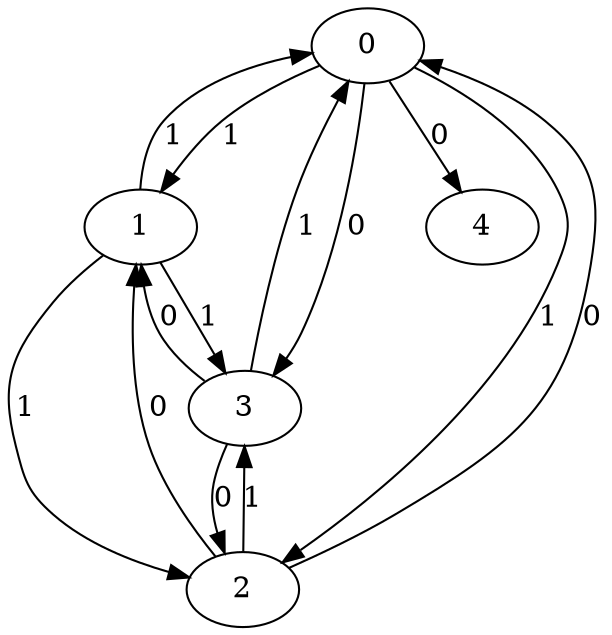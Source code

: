 // Source:5598 Canonical: -1 1 1 0 0 1 -1 1 1 -1 0 0 -1 1 -1 1 0 0 -1 -1 -1 -1 -1 -1 -1
digraph HRA_from_5598_graph_000 {
  0 -> 1 [label="1"];
  0 -> 2 [label="1"];
  0 -> 3 [label="0"];
  1 -> 0 [label="1"];
  1 -> 2 [label="1"];
  1 -> 3 [label="1"];
  2 -> 0 [label="0"];
  2 -> 1 [label="0"];
  2 -> 3 [label="1"];
  3 -> 0 [label="1"];
  3 -> 1 [label="0"];
  3 -> 2 [label="0"];
  0 -> 4 [label="0"];
}

// Source:5598 Canonical: -1 1 1 0 0 1 -1 1 1 -1 0 0 -1 1 -1 1 0 0 -1 -1 0 -1 -1 -1 -1
digraph HRA_from_5598_graph_001 {
  0 -> 1 [label="1"];
  0 -> 2 [label="1"];
  0 -> 3 [label="0"];
  1 -> 0 [label="1"];
  1 -> 2 [label="1"];
  1 -> 3 [label="1"];
  2 -> 0 [label="0"];
  2 -> 1 [label="0"];
  2 -> 3 [label="1"];
  3 -> 0 [label="1"];
  3 -> 1 [label="0"];
  3 -> 2 [label="0"];
  0 -> 4 [label="0"];
  4 -> 0 [label="0"];
}

// Source:5598 Canonical: -1 1 1 0 -1 1 -1 1 1 0 0 0 -1 1 -1 1 0 0 -1 -1 -1 -1 -1 -1 -1
digraph HRA_from_5598_graph_002 {
  0 -> 1 [label="1"];
  0 -> 2 [label="1"];
  0 -> 3 [label="0"];
  1 -> 0 [label="1"];
  1 -> 2 [label="1"];
  1 -> 3 [label="1"];
  2 -> 0 [label="0"];
  2 -> 1 [label="0"];
  2 -> 3 [label="1"];
  3 -> 0 [label="1"];
  3 -> 1 [label="0"];
  3 -> 2 [label="0"];
  1 -> 4 [label="0"];
}

// Source:5598 Canonical: -1 1 1 0 0 1 -1 1 1 0 0 0 -1 1 -1 1 0 0 -1 -1 -1 -1 -1 -1 -1
digraph HRA_from_5598_graph_003 {
  0 -> 1 [label="1"];
  0 -> 2 [label="1"];
  0 -> 3 [label="0"];
  1 -> 0 [label="1"];
  1 -> 2 [label="1"];
  1 -> 3 [label="1"];
  2 -> 0 [label="0"];
  2 -> 1 [label="0"];
  2 -> 3 [label="1"];
  3 -> 0 [label="1"];
  3 -> 1 [label="0"];
  3 -> 2 [label="0"];
  0 -> 4 [label="0"];
  1 -> 4 [label="0"];
}

// Source:5598 Canonical: -1 1 1 0 -1 1 -1 1 1 0 0 0 -1 1 -1 1 0 0 -1 -1 0 -1 -1 -1 -1
digraph HRA_from_5598_graph_004 {
  0 -> 1 [label="1"];
  0 -> 2 [label="1"];
  0 -> 3 [label="0"];
  1 -> 0 [label="1"];
  1 -> 2 [label="1"];
  1 -> 3 [label="1"];
  2 -> 0 [label="0"];
  2 -> 1 [label="0"];
  2 -> 3 [label="1"];
  3 -> 0 [label="1"];
  3 -> 1 [label="0"];
  3 -> 2 [label="0"];
  4 -> 0 [label="0"];
  1 -> 4 [label="0"];
}

// Source:5598 Canonical: -1 1 1 0 0 1 -1 1 1 0 0 0 -1 1 -1 1 0 0 -1 -1 0 -1 -1 -1 -1
digraph HRA_from_5598_graph_005 {
  0 -> 1 [label="1"];
  0 -> 2 [label="1"];
  0 -> 3 [label="0"];
  1 -> 0 [label="1"];
  1 -> 2 [label="1"];
  1 -> 3 [label="1"];
  2 -> 0 [label="0"];
  2 -> 1 [label="0"];
  2 -> 3 [label="1"];
  3 -> 0 [label="1"];
  3 -> 1 [label="0"];
  3 -> 2 [label="0"];
  0 -> 4 [label="0"];
  4 -> 0 [label="0"];
  1 -> 4 [label="0"];
}

// Source:5598 Canonical: -1 1 1 0 0 1 -1 1 1 -1 0 0 -1 1 -1 1 0 0 -1 -1 -1 0 -1 -1 -1
digraph HRA_from_5598_graph_006 {
  0 -> 1 [label="1"];
  0 -> 2 [label="1"];
  0 -> 3 [label="0"];
  1 -> 0 [label="1"];
  1 -> 2 [label="1"];
  1 -> 3 [label="1"];
  2 -> 0 [label="0"];
  2 -> 1 [label="0"];
  2 -> 3 [label="1"];
  3 -> 0 [label="1"];
  3 -> 1 [label="0"];
  3 -> 2 [label="0"];
  0 -> 4 [label="0"];
  4 -> 1 [label="0"];
}

// Source:5598 Canonical: -1 1 1 0 0 1 -1 1 1 -1 0 0 -1 1 -1 1 0 0 -1 -1 0 0 -1 -1 -1
digraph HRA_from_5598_graph_007 {
  0 -> 1 [label="1"];
  0 -> 2 [label="1"];
  0 -> 3 [label="0"];
  1 -> 0 [label="1"];
  1 -> 2 [label="1"];
  1 -> 3 [label="1"];
  2 -> 0 [label="0"];
  2 -> 1 [label="0"];
  2 -> 3 [label="1"];
  3 -> 0 [label="1"];
  3 -> 1 [label="0"];
  3 -> 2 [label="0"];
  0 -> 4 [label="0"];
  4 -> 0 [label="0"];
  4 -> 1 [label="0"];
}

// Source:5598 Canonical: -1 1 1 0 -1 1 -1 1 1 0 0 0 -1 1 -1 1 0 0 -1 -1 -1 0 -1 -1 -1
digraph HRA_from_5598_graph_008 {
  0 -> 1 [label="1"];
  0 -> 2 [label="1"];
  0 -> 3 [label="0"];
  1 -> 0 [label="1"];
  1 -> 2 [label="1"];
  1 -> 3 [label="1"];
  2 -> 0 [label="0"];
  2 -> 1 [label="0"];
  2 -> 3 [label="1"];
  3 -> 0 [label="1"];
  3 -> 1 [label="0"];
  3 -> 2 [label="0"];
  1 -> 4 [label="0"];
  4 -> 1 [label="0"];
}

// Source:5598 Canonical: -1 1 1 0 0 1 -1 1 1 0 0 0 -1 1 -1 1 0 0 -1 -1 -1 0 -1 -1 -1
digraph HRA_from_5598_graph_009 {
  0 -> 1 [label="1"];
  0 -> 2 [label="1"];
  0 -> 3 [label="0"];
  1 -> 0 [label="1"];
  1 -> 2 [label="1"];
  1 -> 3 [label="1"];
  2 -> 0 [label="0"];
  2 -> 1 [label="0"];
  2 -> 3 [label="1"];
  3 -> 0 [label="1"];
  3 -> 1 [label="0"];
  3 -> 2 [label="0"];
  0 -> 4 [label="0"];
  1 -> 4 [label="0"];
  4 -> 1 [label="0"];
}

// Source:5598 Canonical: -1 1 1 0 -1 1 -1 1 1 0 0 0 -1 1 -1 1 0 0 -1 -1 0 0 -1 -1 -1
digraph HRA_from_5598_graph_010 {
  0 -> 1 [label="1"];
  0 -> 2 [label="1"];
  0 -> 3 [label="0"];
  1 -> 0 [label="1"];
  1 -> 2 [label="1"];
  1 -> 3 [label="1"];
  2 -> 0 [label="0"];
  2 -> 1 [label="0"];
  2 -> 3 [label="1"];
  3 -> 0 [label="1"];
  3 -> 1 [label="0"];
  3 -> 2 [label="0"];
  4 -> 0 [label="0"];
  1 -> 4 [label="0"];
  4 -> 1 [label="0"];
}

// Source:5598 Canonical: -1 1 1 0 0 1 -1 1 1 0 0 0 -1 1 -1 1 0 0 -1 -1 0 0 -1 -1 -1
digraph HRA_from_5598_graph_011 {
  0 -> 1 [label="1"];
  0 -> 2 [label="1"];
  0 -> 3 [label="0"];
  1 -> 0 [label="1"];
  1 -> 2 [label="1"];
  1 -> 3 [label="1"];
  2 -> 0 [label="0"];
  2 -> 1 [label="0"];
  2 -> 3 [label="1"];
  3 -> 0 [label="1"];
  3 -> 1 [label="0"];
  3 -> 2 [label="0"];
  0 -> 4 [label="0"];
  4 -> 0 [label="0"];
  1 -> 4 [label="0"];
  4 -> 1 [label="0"];
}

// Source:5598 Canonical: -1 1 1 0 -1 1 -1 1 1 -1 0 0 -1 1 0 1 0 0 -1 -1 -1 -1 -1 -1 -1
digraph HRA_from_5598_graph_012 {
  0 -> 1 [label="1"];
  0 -> 2 [label="1"];
  0 -> 3 [label="0"];
  1 -> 0 [label="1"];
  1 -> 2 [label="1"];
  1 -> 3 [label="1"];
  2 -> 0 [label="0"];
  2 -> 1 [label="0"];
  2 -> 3 [label="1"];
  3 -> 0 [label="1"];
  3 -> 1 [label="0"];
  3 -> 2 [label="0"];
  2 -> 4 [label="0"];
}

// Source:5598 Canonical: -1 1 1 0 0 1 -1 1 1 -1 0 0 -1 1 0 1 0 0 -1 -1 -1 -1 -1 -1 -1
digraph HRA_from_5598_graph_013 {
  0 -> 1 [label="1"];
  0 -> 2 [label="1"];
  0 -> 3 [label="0"];
  1 -> 0 [label="1"];
  1 -> 2 [label="1"];
  1 -> 3 [label="1"];
  2 -> 0 [label="0"];
  2 -> 1 [label="0"];
  2 -> 3 [label="1"];
  3 -> 0 [label="1"];
  3 -> 1 [label="0"];
  3 -> 2 [label="0"];
  0 -> 4 [label="0"];
  2 -> 4 [label="0"];
}

// Source:5598 Canonical: -1 1 1 0 -1 1 -1 1 1 -1 0 0 -1 1 0 1 0 0 -1 -1 0 -1 -1 -1 -1
digraph HRA_from_5598_graph_014 {
  0 -> 1 [label="1"];
  0 -> 2 [label="1"];
  0 -> 3 [label="0"];
  1 -> 0 [label="1"];
  1 -> 2 [label="1"];
  1 -> 3 [label="1"];
  2 -> 0 [label="0"];
  2 -> 1 [label="0"];
  2 -> 3 [label="1"];
  3 -> 0 [label="1"];
  3 -> 1 [label="0"];
  3 -> 2 [label="0"];
  4 -> 0 [label="0"];
  2 -> 4 [label="0"];
}

// Source:5598 Canonical: -1 1 1 0 0 1 -1 1 1 -1 0 0 -1 1 0 1 0 0 -1 -1 0 -1 -1 -1 -1
digraph HRA_from_5598_graph_015 {
  0 -> 1 [label="1"];
  0 -> 2 [label="1"];
  0 -> 3 [label="0"];
  1 -> 0 [label="1"];
  1 -> 2 [label="1"];
  1 -> 3 [label="1"];
  2 -> 0 [label="0"];
  2 -> 1 [label="0"];
  2 -> 3 [label="1"];
  3 -> 0 [label="1"];
  3 -> 1 [label="0"];
  3 -> 2 [label="0"];
  0 -> 4 [label="0"];
  4 -> 0 [label="0"];
  2 -> 4 [label="0"];
}

// Source:5598 Canonical: -1 1 1 0 -1 1 -1 1 1 0 0 0 -1 1 0 1 0 0 -1 -1 -1 -1 -1 -1 -1
digraph HRA_from_5598_graph_016 {
  0 -> 1 [label="1"];
  0 -> 2 [label="1"];
  0 -> 3 [label="0"];
  1 -> 0 [label="1"];
  1 -> 2 [label="1"];
  1 -> 3 [label="1"];
  2 -> 0 [label="0"];
  2 -> 1 [label="0"];
  2 -> 3 [label="1"];
  3 -> 0 [label="1"];
  3 -> 1 [label="0"];
  3 -> 2 [label="0"];
  1 -> 4 [label="0"];
  2 -> 4 [label="0"];
}

// Source:5598 Canonical: -1 1 1 0 0 1 -1 1 1 0 0 0 -1 1 0 1 0 0 -1 -1 -1 -1 -1 -1 -1
digraph HRA_from_5598_graph_017 {
  0 -> 1 [label="1"];
  0 -> 2 [label="1"];
  0 -> 3 [label="0"];
  1 -> 0 [label="1"];
  1 -> 2 [label="1"];
  1 -> 3 [label="1"];
  2 -> 0 [label="0"];
  2 -> 1 [label="0"];
  2 -> 3 [label="1"];
  3 -> 0 [label="1"];
  3 -> 1 [label="0"];
  3 -> 2 [label="0"];
  0 -> 4 [label="0"];
  1 -> 4 [label="0"];
  2 -> 4 [label="0"];
}

// Source:5598 Canonical: -1 1 1 0 -1 1 -1 1 1 0 0 0 -1 1 0 1 0 0 -1 -1 0 -1 -1 -1 -1
digraph HRA_from_5598_graph_018 {
  0 -> 1 [label="1"];
  0 -> 2 [label="1"];
  0 -> 3 [label="0"];
  1 -> 0 [label="1"];
  1 -> 2 [label="1"];
  1 -> 3 [label="1"];
  2 -> 0 [label="0"];
  2 -> 1 [label="0"];
  2 -> 3 [label="1"];
  3 -> 0 [label="1"];
  3 -> 1 [label="0"];
  3 -> 2 [label="0"];
  4 -> 0 [label="0"];
  1 -> 4 [label="0"];
  2 -> 4 [label="0"];
}

// Source:5598 Canonical: -1 1 1 0 0 1 -1 1 1 0 0 0 -1 1 0 1 0 0 -1 -1 0 -1 -1 -1 -1
digraph HRA_from_5598_graph_019 {
  0 -> 1 [label="1"];
  0 -> 2 [label="1"];
  0 -> 3 [label="0"];
  1 -> 0 [label="1"];
  1 -> 2 [label="1"];
  1 -> 3 [label="1"];
  2 -> 0 [label="0"];
  2 -> 1 [label="0"];
  2 -> 3 [label="1"];
  3 -> 0 [label="1"];
  3 -> 1 [label="0"];
  3 -> 2 [label="0"];
  0 -> 4 [label="0"];
  4 -> 0 [label="0"];
  1 -> 4 [label="0"];
  2 -> 4 [label="0"];
}

// Source:5598 Canonical: -1 1 1 0 -1 1 -1 1 1 -1 0 0 -1 1 0 1 0 0 -1 -1 -1 0 -1 -1 -1
digraph HRA_from_5598_graph_020 {
  0 -> 1 [label="1"];
  0 -> 2 [label="1"];
  0 -> 3 [label="0"];
  1 -> 0 [label="1"];
  1 -> 2 [label="1"];
  1 -> 3 [label="1"];
  2 -> 0 [label="0"];
  2 -> 1 [label="0"];
  2 -> 3 [label="1"];
  3 -> 0 [label="1"];
  3 -> 1 [label="0"];
  3 -> 2 [label="0"];
  4 -> 1 [label="0"];
  2 -> 4 [label="0"];
}

// Source:5598 Canonical: -1 1 1 0 0 1 -1 1 1 -1 0 0 -1 1 0 1 0 0 -1 -1 -1 0 -1 -1 -1
digraph HRA_from_5598_graph_021 {
  0 -> 1 [label="1"];
  0 -> 2 [label="1"];
  0 -> 3 [label="0"];
  1 -> 0 [label="1"];
  1 -> 2 [label="1"];
  1 -> 3 [label="1"];
  2 -> 0 [label="0"];
  2 -> 1 [label="0"];
  2 -> 3 [label="1"];
  3 -> 0 [label="1"];
  3 -> 1 [label="0"];
  3 -> 2 [label="0"];
  0 -> 4 [label="0"];
  4 -> 1 [label="0"];
  2 -> 4 [label="0"];
}

// Source:5598 Canonical: -1 1 1 0 -1 1 -1 1 1 -1 0 0 -1 1 0 1 0 0 -1 -1 0 0 -1 -1 -1
digraph HRA_from_5598_graph_022 {
  0 -> 1 [label="1"];
  0 -> 2 [label="1"];
  0 -> 3 [label="0"];
  1 -> 0 [label="1"];
  1 -> 2 [label="1"];
  1 -> 3 [label="1"];
  2 -> 0 [label="0"];
  2 -> 1 [label="0"];
  2 -> 3 [label="1"];
  3 -> 0 [label="1"];
  3 -> 1 [label="0"];
  3 -> 2 [label="0"];
  4 -> 0 [label="0"];
  4 -> 1 [label="0"];
  2 -> 4 [label="0"];
}

// Source:5598 Canonical: -1 1 1 0 0 1 -1 1 1 -1 0 0 -1 1 0 1 0 0 -1 -1 0 0 -1 -1 -1
digraph HRA_from_5598_graph_023 {
  0 -> 1 [label="1"];
  0 -> 2 [label="1"];
  0 -> 3 [label="0"];
  1 -> 0 [label="1"];
  1 -> 2 [label="1"];
  1 -> 3 [label="1"];
  2 -> 0 [label="0"];
  2 -> 1 [label="0"];
  2 -> 3 [label="1"];
  3 -> 0 [label="1"];
  3 -> 1 [label="0"];
  3 -> 2 [label="0"];
  0 -> 4 [label="0"];
  4 -> 0 [label="0"];
  4 -> 1 [label="0"];
  2 -> 4 [label="0"];
}

// Source:5598 Canonical: -1 1 1 0 -1 1 -1 1 1 0 0 0 -1 1 0 1 0 0 -1 -1 -1 0 -1 -1 -1
digraph HRA_from_5598_graph_024 {
  0 -> 1 [label="1"];
  0 -> 2 [label="1"];
  0 -> 3 [label="0"];
  1 -> 0 [label="1"];
  1 -> 2 [label="1"];
  1 -> 3 [label="1"];
  2 -> 0 [label="0"];
  2 -> 1 [label="0"];
  2 -> 3 [label="1"];
  3 -> 0 [label="1"];
  3 -> 1 [label="0"];
  3 -> 2 [label="0"];
  1 -> 4 [label="0"];
  4 -> 1 [label="0"];
  2 -> 4 [label="0"];
}

// Source:5598 Canonical: -1 1 1 0 0 1 -1 1 1 0 0 0 -1 1 0 1 0 0 -1 -1 -1 0 -1 -1 -1
digraph HRA_from_5598_graph_025 {
  0 -> 1 [label="1"];
  0 -> 2 [label="1"];
  0 -> 3 [label="0"];
  1 -> 0 [label="1"];
  1 -> 2 [label="1"];
  1 -> 3 [label="1"];
  2 -> 0 [label="0"];
  2 -> 1 [label="0"];
  2 -> 3 [label="1"];
  3 -> 0 [label="1"];
  3 -> 1 [label="0"];
  3 -> 2 [label="0"];
  0 -> 4 [label="0"];
  1 -> 4 [label="0"];
  4 -> 1 [label="0"];
  2 -> 4 [label="0"];
}

// Source:5598 Canonical: -1 1 1 0 -1 1 -1 1 1 0 0 0 -1 1 0 1 0 0 -1 -1 0 0 -1 -1 -1
digraph HRA_from_5598_graph_026 {
  0 -> 1 [label="1"];
  0 -> 2 [label="1"];
  0 -> 3 [label="0"];
  1 -> 0 [label="1"];
  1 -> 2 [label="1"];
  1 -> 3 [label="1"];
  2 -> 0 [label="0"];
  2 -> 1 [label="0"];
  2 -> 3 [label="1"];
  3 -> 0 [label="1"];
  3 -> 1 [label="0"];
  3 -> 2 [label="0"];
  4 -> 0 [label="0"];
  1 -> 4 [label="0"];
  4 -> 1 [label="0"];
  2 -> 4 [label="0"];
}

// Source:5598 Canonical: -1 1 1 0 0 1 -1 1 1 0 0 0 -1 1 0 1 0 0 -1 -1 0 0 -1 -1 -1
digraph HRA_from_5598_graph_027 {
  0 -> 1 [label="1"];
  0 -> 2 [label="1"];
  0 -> 3 [label="0"];
  1 -> 0 [label="1"];
  1 -> 2 [label="1"];
  1 -> 3 [label="1"];
  2 -> 0 [label="0"];
  2 -> 1 [label="0"];
  2 -> 3 [label="1"];
  3 -> 0 [label="1"];
  3 -> 1 [label="0"];
  3 -> 2 [label="0"];
  0 -> 4 [label="0"];
  4 -> 0 [label="0"];
  1 -> 4 [label="0"];
  4 -> 1 [label="0"];
  2 -> 4 [label="0"];
}

// Source:5598 Canonical: -1 1 1 0 0 1 -1 1 1 -1 0 0 -1 1 -1 1 0 0 -1 -1 -1 -1 0 -1 -1
digraph HRA_from_5598_graph_028 {
  0 -> 1 [label="1"];
  0 -> 2 [label="1"];
  0 -> 3 [label="0"];
  1 -> 0 [label="1"];
  1 -> 2 [label="1"];
  1 -> 3 [label="1"];
  2 -> 0 [label="0"];
  2 -> 1 [label="0"];
  2 -> 3 [label="1"];
  3 -> 0 [label="1"];
  3 -> 1 [label="0"];
  3 -> 2 [label="0"];
  0 -> 4 [label="0"];
  4 -> 2 [label="0"];
}

// Source:5598 Canonical: -1 1 1 0 0 1 -1 1 1 -1 0 0 -1 1 -1 1 0 0 -1 -1 0 -1 0 -1 -1
digraph HRA_from_5598_graph_029 {
  0 -> 1 [label="1"];
  0 -> 2 [label="1"];
  0 -> 3 [label="0"];
  1 -> 0 [label="1"];
  1 -> 2 [label="1"];
  1 -> 3 [label="1"];
  2 -> 0 [label="0"];
  2 -> 1 [label="0"];
  2 -> 3 [label="1"];
  3 -> 0 [label="1"];
  3 -> 1 [label="0"];
  3 -> 2 [label="0"];
  0 -> 4 [label="0"];
  4 -> 0 [label="0"];
  4 -> 2 [label="0"];
}

// Source:5598 Canonical: -1 1 1 0 -1 1 -1 1 1 0 0 0 -1 1 -1 1 0 0 -1 -1 -1 -1 0 -1 -1
digraph HRA_from_5598_graph_030 {
  0 -> 1 [label="1"];
  0 -> 2 [label="1"];
  0 -> 3 [label="0"];
  1 -> 0 [label="1"];
  1 -> 2 [label="1"];
  1 -> 3 [label="1"];
  2 -> 0 [label="0"];
  2 -> 1 [label="0"];
  2 -> 3 [label="1"];
  3 -> 0 [label="1"];
  3 -> 1 [label="0"];
  3 -> 2 [label="0"];
  1 -> 4 [label="0"];
  4 -> 2 [label="0"];
}

// Source:5598 Canonical: -1 1 1 0 0 1 -1 1 1 0 0 0 -1 1 -1 1 0 0 -1 -1 -1 -1 0 -1 -1
digraph HRA_from_5598_graph_031 {
  0 -> 1 [label="1"];
  0 -> 2 [label="1"];
  0 -> 3 [label="0"];
  1 -> 0 [label="1"];
  1 -> 2 [label="1"];
  1 -> 3 [label="1"];
  2 -> 0 [label="0"];
  2 -> 1 [label="0"];
  2 -> 3 [label="1"];
  3 -> 0 [label="1"];
  3 -> 1 [label="0"];
  3 -> 2 [label="0"];
  0 -> 4 [label="0"];
  1 -> 4 [label="0"];
  4 -> 2 [label="0"];
}

// Source:5598 Canonical: -1 1 1 0 -1 1 -1 1 1 0 0 0 -1 1 -1 1 0 0 -1 -1 0 -1 0 -1 -1
digraph HRA_from_5598_graph_032 {
  0 -> 1 [label="1"];
  0 -> 2 [label="1"];
  0 -> 3 [label="0"];
  1 -> 0 [label="1"];
  1 -> 2 [label="1"];
  1 -> 3 [label="1"];
  2 -> 0 [label="0"];
  2 -> 1 [label="0"];
  2 -> 3 [label="1"];
  3 -> 0 [label="1"];
  3 -> 1 [label="0"];
  3 -> 2 [label="0"];
  4 -> 0 [label="0"];
  1 -> 4 [label="0"];
  4 -> 2 [label="0"];
}

// Source:5598 Canonical: -1 1 1 0 0 1 -1 1 1 0 0 0 -1 1 -1 1 0 0 -1 -1 0 -1 0 -1 -1
digraph HRA_from_5598_graph_033 {
  0 -> 1 [label="1"];
  0 -> 2 [label="1"];
  0 -> 3 [label="0"];
  1 -> 0 [label="1"];
  1 -> 2 [label="1"];
  1 -> 3 [label="1"];
  2 -> 0 [label="0"];
  2 -> 1 [label="0"];
  2 -> 3 [label="1"];
  3 -> 0 [label="1"];
  3 -> 1 [label="0"];
  3 -> 2 [label="0"];
  0 -> 4 [label="0"];
  4 -> 0 [label="0"];
  1 -> 4 [label="0"];
  4 -> 2 [label="0"];
}

// Source:5598 Canonical: -1 1 1 0 0 1 -1 1 1 -1 0 0 -1 1 -1 1 0 0 -1 -1 -1 0 0 -1 -1
digraph HRA_from_5598_graph_034 {
  0 -> 1 [label="1"];
  0 -> 2 [label="1"];
  0 -> 3 [label="0"];
  1 -> 0 [label="1"];
  1 -> 2 [label="1"];
  1 -> 3 [label="1"];
  2 -> 0 [label="0"];
  2 -> 1 [label="0"];
  2 -> 3 [label="1"];
  3 -> 0 [label="1"];
  3 -> 1 [label="0"];
  3 -> 2 [label="0"];
  0 -> 4 [label="0"];
  4 -> 1 [label="0"];
  4 -> 2 [label="0"];
}

// Source:5598 Canonical: -1 1 1 0 0 1 -1 1 1 -1 0 0 -1 1 -1 1 0 0 -1 -1 0 0 0 -1 -1
digraph HRA_from_5598_graph_035 {
  0 -> 1 [label="1"];
  0 -> 2 [label="1"];
  0 -> 3 [label="0"];
  1 -> 0 [label="1"];
  1 -> 2 [label="1"];
  1 -> 3 [label="1"];
  2 -> 0 [label="0"];
  2 -> 1 [label="0"];
  2 -> 3 [label="1"];
  3 -> 0 [label="1"];
  3 -> 1 [label="0"];
  3 -> 2 [label="0"];
  0 -> 4 [label="0"];
  4 -> 0 [label="0"];
  4 -> 1 [label="0"];
  4 -> 2 [label="0"];
}

// Source:5598 Canonical: -1 1 1 0 -1 1 -1 1 1 0 0 0 -1 1 -1 1 0 0 -1 -1 -1 0 0 -1 -1
digraph HRA_from_5598_graph_036 {
  0 -> 1 [label="1"];
  0 -> 2 [label="1"];
  0 -> 3 [label="0"];
  1 -> 0 [label="1"];
  1 -> 2 [label="1"];
  1 -> 3 [label="1"];
  2 -> 0 [label="0"];
  2 -> 1 [label="0"];
  2 -> 3 [label="1"];
  3 -> 0 [label="1"];
  3 -> 1 [label="0"];
  3 -> 2 [label="0"];
  1 -> 4 [label="0"];
  4 -> 1 [label="0"];
  4 -> 2 [label="0"];
}

// Source:5598 Canonical: -1 1 1 0 0 1 -1 1 1 0 0 0 -1 1 -1 1 0 0 -1 -1 -1 0 0 -1 -1
digraph HRA_from_5598_graph_037 {
  0 -> 1 [label="1"];
  0 -> 2 [label="1"];
  0 -> 3 [label="0"];
  1 -> 0 [label="1"];
  1 -> 2 [label="1"];
  1 -> 3 [label="1"];
  2 -> 0 [label="0"];
  2 -> 1 [label="0"];
  2 -> 3 [label="1"];
  3 -> 0 [label="1"];
  3 -> 1 [label="0"];
  3 -> 2 [label="0"];
  0 -> 4 [label="0"];
  1 -> 4 [label="0"];
  4 -> 1 [label="0"];
  4 -> 2 [label="0"];
}

// Source:5598 Canonical: -1 1 1 0 -1 1 -1 1 1 0 0 0 -1 1 -1 1 0 0 -1 -1 0 0 0 -1 -1
digraph HRA_from_5598_graph_038 {
  0 -> 1 [label="1"];
  0 -> 2 [label="1"];
  0 -> 3 [label="0"];
  1 -> 0 [label="1"];
  1 -> 2 [label="1"];
  1 -> 3 [label="1"];
  2 -> 0 [label="0"];
  2 -> 1 [label="0"];
  2 -> 3 [label="1"];
  3 -> 0 [label="1"];
  3 -> 1 [label="0"];
  3 -> 2 [label="0"];
  4 -> 0 [label="0"];
  1 -> 4 [label="0"];
  4 -> 1 [label="0"];
  4 -> 2 [label="0"];
}

// Source:5598 Canonical: -1 1 1 0 0 1 -1 1 1 0 0 0 -1 1 -1 1 0 0 -1 -1 0 0 0 -1 -1
digraph HRA_from_5598_graph_039 {
  0 -> 1 [label="1"];
  0 -> 2 [label="1"];
  0 -> 3 [label="0"];
  1 -> 0 [label="1"];
  1 -> 2 [label="1"];
  1 -> 3 [label="1"];
  2 -> 0 [label="0"];
  2 -> 1 [label="0"];
  2 -> 3 [label="1"];
  3 -> 0 [label="1"];
  3 -> 1 [label="0"];
  3 -> 2 [label="0"];
  0 -> 4 [label="0"];
  4 -> 0 [label="0"];
  1 -> 4 [label="0"];
  4 -> 1 [label="0"];
  4 -> 2 [label="0"];
}

// Source:5598 Canonical: -1 1 1 0 -1 1 -1 1 1 -1 0 0 -1 1 0 1 0 0 -1 -1 -1 -1 0 -1 -1
digraph HRA_from_5598_graph_040 {
  0 -> 1 [label="1"];
  0 -> 2 [label="1"];
  0 -> 3 [label="0"];
  1 -> 0 [label="1"];
  1 -> 2 [label="1"];
  1 -> 3 [label="1"];
  2 -> 0 [label="0"];
  2 -> 1 [label="0"];
  2 -> 3 [label="1"];
  3 -> 0 [label="1"];
  3 -> 1 [label="0"];
  3 -> 2 [label="0"];
  2 -> 4 [label="0"];
  4 -> 2 [label="0"];
}

// Source:5598 Canonical: -1 1 1 0 0 1 -1 1 1 -1 0 0 -1 1 0 1 0 0 -1 -1 -1 -1 0 -1 -1
digraph HRA_from_5598_graph_041 {
  0 -> 1 [label="1"];
  0 -> 2 [label="1"];
  0 -> 3 [label="0"];
  1 -> 0 [label="1"];
  1 -> 2 [label="1"];
  1 -> 3 [label="1"];
  2 -> 0 [label="0"];
  2 -> 1 [label="0"];
  2 -> 3 [label="1"];
  3 -> 0 [label="1"];
  3 -> 1 [label="0"];
  3 -> 2 [label="0"];
  0 -> 4 [label="0"];
  2 -> 4 [label="0"];
  4 -> 2 [label="0"];
}

// Source:5598 Canonical: -1 1 1 0 -1 1 -1 1 1 -1 0 0 -1 1 0 1 0 0 -1 -1 0 -1 0 -1 -1
digraph HRA_from_5598_graph_042 {
  0 -> 1 [label="1"];
  0 -> 2 [label="1"];
  0 -> 3 [label="0"];
  1 -> 0 [label="1"];
  1 -> 2 [label="1"];
  1 -> 3 [label="1"];
  2 -> 0 [label="0"];
  2 -> 1 [label="0"];
  2 -> 3 [label="1"];
  3 -> 0 [label="1"];
  3 -> 1 [label="0"];
  3 -> 2 [label="0"];
  4 -> 0 [label="0"];
  2 -> 4 [label="0"];
  4 -> 2 [label="0"];
}

// Source:5598 Canonical: -1 1 1 0 0 1 -1 1 1 -1 0 0 -1 1 0 1 0 0 -1 -1 0 -1 0 -1 -1
digraph HRA_from_5598_graph_043 {
  0 -> 1 [label="1"];
  0 -> 2 [label="1"];
  0 -> 3 [label="0"];
  1 -> 0 [label="1"];
  1 -> 2 [label="1"];
  1 -> 3 [label="1"];
  2 -> 0 [label="0"];
  2 -> 1 [label="0"];
  2 -> 3 [label="1"];
  3 -> 0 [label="1"];
  3 -> 1 [label="0"];
  3 -> 2 [label="0"];
  0 -> 4 [label="0"];
  4 -> 0 [label="0"];
  2 -> 4 [label="0"];
  4 -> 2 [label="0"];
}

// Source:5598 Canonical: -1 1 1 0 -1 1 -1 1 1 0 0 0 -1 1 0 1 0 0 -1 -1 -1 -1 0 -1 -1
digraph HRA_from_5598_graph_044 {
  0 -> 1 [label="1"];
  0 -> 2 [label="1"];
  0 -> 3 [label="0"];
  1 -> 0 [label="1"];
  1 -> 2 [label="1"];
  1 -> 3 [label="1"];
  2 -> 0 [label="0"];
  2 -> 1 [label="0"];
  2 -> 3 [label="1"];
  3 -> 0 [label="1"];
  3 -> 1 [label="0"];
  3 -> 2 [label="0"];
  1 -> 4 [label="0"];
  2 -> 4 [label="0"];
  4 -> 2 [label="0"];
}

// Source:5598 Canonical: -1 1 1 0 0 1 -1 1 1 0 0 0 -1 1 0 1 0 0 -1 -1 -1 -1 0 -1 -1
digraph HRA_from_5598_graph_045 {
  0 -> 1 [label="1"];
  0 -> 2 [label="1"];
  0 -> 3 [label="0"];
  1 -> 0 [label="1"];
  1 -> 2 [label="1"];
  1 -> 3 [label="1"];
  2 -> 0 [label="0"];
  2 -> 1 [label="0"];
  2 -> 3 [label="1"];
  3 -> 0 [label="1"];
  3 -> 1 [label="0"];
  3 -> 2 [label="0"];
  0 -> 4 [label="0"];
  1 -> 4 [label="0"];
  2 -> 4 [label="0"];
  4 -> 2 [label="0"];
}

// Source:5598 Canonical: -1 1 1 0 -1 1 -1 1 1 0 0 0 -1 1 0 1 0 0 -1 -1 0 -1 0 -1 -1
digraph HRA_from_5598_graph_046 {
  0 -> 1 [label="1"];
  0 -> 2 [label="1"];
  0 -> 3 [label="0"];
  1 -> 0 [label="1"];
  1 -> 2 [label="1"];
  1 -> 3 [label="1"];
  2 -> 0 [label="0"];
  2 -> 1 [label="0"];
  2 -> 3 [label="1"];
  3 -> 0 [label="1"];
  3 -> 1 [label="0"];
  3 -> 2 [label="0"];
  4 -> 0 [label="0"];
  1 -> 4 [label="0"];
  2 -> 4 [label="0"];
  4 -> 2 [label="0"];
}

// Source:5598 Canonical: -1 1 1 0 0 1 -1 1 1 0 0 0 -1 1 0 1 0 0 -1 -1 0 -1 0 -1 -1
digraph HRA_from_5598_graph_047 {
  0 -> 1 [label="1"];
  0 -> 2 [label="1"];
  0 -> 3 [label="0"];
  1 -> 0 [label="1"];
  1 -> 2 [label="1"];
  1 -> 3 [label="1"];
  2 -> 0 [label="0"];
  2 -> 1 [label="0"];
  2 -> 3 [label="1"];
  3 -> 0 [label="1"];
  3 -> 1 [label="0"];
  3 -> 2 [label="0"];
  0 -> 4 [label="0"];
  4 -> 0 [label="0"];
  1 -> 4 [label="0"];
  2 -> 4 [label="0"];
  4 -> 2 [label="0"];
}

// Source:5598 Canonical: -1 1 1 0 -1 1 -1 1 1 -1 0 0 -1 1 0 1 0 0 -1 -1 -1 0 0 -1 -1
digraph HRA_from_5598_graph_048 {
  0 -> 1 [label="1"];
  0 -> 2 [label="1"];
  0 -> 3 [label="0"];
  1 -> 0 [label="1"];
  1 -> 2 [label="1"];
  1 -> 3 [label="1"];
  2 -> 0 [label="0"];
  2 -> 1 [label="0"];
  2 -> 3 [label="1"];
  3 -> 0 [label="1"];
  3 -> 1 [label="0"];
  3 -> 2 [label="0"];
  4 -> 1 [label="0"];
  2 -> 4 [label="0"];
  4 -> 2 [label="0"];
}

// Source:5598 Canonical: -1 1 1 0 0 1 -1 1 1 -1 0 0 -1 1 0 1 0 0 -1 -1 -1 0 0 -1 -1
digraph HRA_from_5598_graph_049 {
  0 -> 1 [label="1"];
  0 -> 2 [label="1"];
  0 -> 3 [label="0"];
  1 -> 0 [label="1"];
  1 -> 2 [label="1"];
  1 -> 3 [label="1"];
  2 -> 0 [label="0"];
  2 -> 1 [label="0"];
  2 -> 3 [label="1"];
  3 -> 0 [label="1"];
  3 -> 1 [label="0"];
  3 -> 2 [label="0"];
  0 -> 4 [label="0"];
  4 -> 1 [label="0"];
  2 -> 4 [label="0"];
  4 -> 2 [label="0"];
}

// Source:5598 Canonical: -1 1 1 0 -1 1 -1 1 1 -1 0 0 -1 1 0 1 0 0 -1 -1 0 0 0 -1 -1
digraph HRA_from_5598_graph_050 {
  0 -> 1 [label="1"];
  0 -> 2 [label="1"];
  0 -> 3 [label="0"];
  1 -> 0 [label="1"];
  1 -> 2 [label="1"];
  1 -> 3 [label="1"];
  2 -> 0 [label="0"];
  2 -> 1 [label="0"];
  2 -> 3 [label="1"];
  3 -> 0 [label="1"];
  3 -> 1 [label="0"];
  3 -> 2 [label="0"];
  4 -> 0 [label="0"];
  4 -> 1 [label="0"];
  2 -> 4 [label="0"];
  4 -> 2 [label="0"];
}

// Source:5598 Canonical: -1 1 1 0 0 1 -1 1 1 -1 0 0 -1 1 0 1 0 0 -1 -1 0 0 0 -1 -1
digraph HRA_from_5598_graph_051 {
  0 -> 1 [label="1"];
  0 -> 2 [label="1"];
  0 -> 3 [label="0"];
  1 -> 0 [label="1"];
  1 -> 2 [label="1"];
  1 -> 3 [label="1"];
  2 -> 0 [label="0"];
  2 -> 1 [label="0"];
  2 -> 3 [label="1"];
  3 -> 0 [label="1"];
  3 -> 1 [label="0"];
  3 -> 2 [label="0"];
  0 -> 4 [label="0"];
  4 -> 0 [label="0"];
  4 -> 1 [label="0"];
  2 -> 4 [label="0"];
  4 -> 2 [label="0"];
}

// Source:5598 Canonical: -1 1 1 0 -1 1 -1 1 1 0 0 0 -1 1 0 1 0 0 -1 -1 -1 0 0 -1 -1
digraph HRA_from_5598_graph_052 {
  0 -> 1 [label="1"];
  0 -> 2 [label="1"];
  0 -> 3 [label="0"];
  1 -> 0 [label="1"];
  1 -> 2 [label="1"];
  1 -> 3 [label="1"];
  2 -> 0 [label="0"];
  2 -> 1 [label="0"];
  2 -> 3 [label="1"];
  3 -> 0 [label="1"];
  3 -> 1 [label="0"];
  3 -> 2 [label="0"];
  1 -> 4 [label="0"];
  4 -> 1 [label="0"];
  2 -> 4 [label="0"];
  4 -> 2 [label="0"];
}

// Source:5598 Canonical: -1 1 1 0 0 1 -1 1 1 0 0 0 -1 1 0 1 0 0 -1 -1 -1 0 0 -1 -1
digraph HRA_from_5598_graph_053 {
  0 -> 1 [label="1"];
  0 -> 2 [label="1"];
  0 -> 3 [label="0"];
  1 -> 0 [label="1"];
  1 -> 2 [label="1"];
  1 -> 3 [label="1"];
  2 -> 0 [label="0"];
  2 -> 1 [label="0"];
  2 -> 3 [label="1"];
  3 -> 0 [label="1"];
  3 -> 1 [label="0"];
  3 -> 2 [label="0"];
  0 -> 4 [label="0"];
  1 -> 4 [label="0"];
  4 -> 1 [label="0"];
  2 -> 4 [label="0"];
  4 -> 2 [label="0"];
}

// Source:5598 Canonical: -1 1 1 0 -1 1 -1 1 1 0 0 0 -1 1 0 1 0 0 -1 -1 0 0 0 -1 -1
digraph HRA_from_5598_graph_054 {
  0 -> 1 [label="1"];
  0 -> 2 [label="1"];
  0 -> 3 [label="0"];
  1 -> 0 [label="1"];
  1 -> 2 [label="1"];
  1 -> 3 [label="1"];
  2 -> 0 [label="0"];
  2 -> 1 [label="0"];
  2 -> 3 [label="1"];
  3 -> 0 [label="1"];
  3 -> 1 [label="0"];
  3 -> 2 [label="0"];
  4 -> 0 [label="0"];
  1 -> 4 [label="0"];
  4 -> 1 [label="0"];
  2 -> 4 [label="0"];
  4 -> 2 [label="0"];
}

// Source:5598 Canonical: -1 1 1 0 0 1 -1 1 1 0 0 0 -1 1 0 1 0 0 -1 -1 0 0 0 -1 -1
digraph HRA_from_5598_graph_055 {
  0 -> 1 [label="1"];
  0 -> 2 [label="1"];
  0 -> 3 [label="0"];
  1 -> 0 [label="1"];
  1 -> 2 [label="1"];
  1 -> 3 [label="1"];
  2 -> 0 [label="0"];
  2 -> 1 [label="0"];
  2 -> 3 [label="1"];
  3 -> 0 [label="1"];
  3 -> 1 [label="0"];
  3 -> 2 [label="0"];
  0 -> 4 [label="0"];
  4 -> 0 [label="0"];
  1 -> 4 [label="0"];
  4 -> 1 [label="0"];
  2 -> 4 [label="0"];
  4 -> 2 [label="0"];
}

// Source:5598 Canonical: -1 1 1 0 -1 1 -1 1 1 -1 0 0 -1 1 -1 1 0 0 -1 0 -1 -1 -1 -1 -1
digraph HRA_from_5598_graph_056 {
  0 -> 1 [label="1"];
  0 -> 2 [label="1"];
  0 -> 3 [label="0"];
  1 -> 0 [label="1"];
  1 -> 2 [label="1"];
  1 -> 3 [label="1"];
  2 -> 0 [label="0"];
  2 -> 1 [label="0"];
  2 -> 3 [label="1"];
  3 -> 0 [label="1"];
  3 -> 1 [label="0"];
  3 -> 2 [label="0"];
  3 -> 4 [label="0"];
}

// Source:5598 Canonical: -1 1 1 0 0 1 -1 1 1 -1 0 0 -1 1 -1 1 0 0 -1 0 -1 -1 -1 -1 -1
digraph HRA_from_5598_graph_057 {
  0 -> 1 [label="1"];
  0 -> 2 [label="1"];
  0 -> 3 [label="0"];
  1 -> 0 [label="1"];
  1 -> 2 [label="1"];
  1 -> 3 [label="1"];
  2 -> 0 [label="0"];
  2 -> 1 [label="0"];
  2 -> 3 [label="1"];
  3 -> 0 [label="1"];
  3 -> 1 [label="0"];
  3 -> 2 [label="0"];
  0 -> 4 [label="0"];
  3 -> 4 [label="0"];
}

// Source:5598 Canonical: -1 1 1 0 -1 1 -1 1 1 -1 0 0 -1 1 -1 1 0 0 -1 0 0 -1 -1 -1 -1
digraph HRA_from_5598_graph_058 {
  0 -> 1 [label="1"];
  0 -> 2 [label="1"];
  0 -> 3 [label="0"];
  1 -> 0 [label="1"];
  1 -> 2 [label="1"];
  1 -> 3 [label="1"];
  2 -> 0 [label="0"];
  2 -> 1 [label="0"];
  2 -> 3 [label="1"];
  3 -> 0 [label="1"];
  3 -> 1 [label="0"];
  3 -> 2 [label="0"];
  4 -> 0 [label="0"];
  3 -> 4 [label="0"];
}

// Source:5598 Canonical: -1 1 1 0 0 1 -1 1 1 -1 0 0 -1 1 -1 1 0 0 -1 0 0 -1 -1 -1 -1
digraph HRA_from_5598_graph_059 {
  0 -> 1 [label="1"];
  0 -> 2 [label="1"];
  0 -> 3 [label="0"];
  1 -> 0 [label="1"];
  1 -> 2 [label="1"];
  1 -> 3 [label="1"];
  2 -> 0 [label="0"];
  2 -> 1 [label="0"];
  2 -> 3 [label="1"];
  3 -> 0 [label="1"];
  3 -> 1 [label="0"];
  3 -> 2 [label="0"];
  0 -> 4 [label="0"];
  4 -> 0 [label="0"];
  3 -> 4 [label="0"];
}

// Source:5598 Canonical: -1 1 1 0 -1 1 -1 1 1 0 0 0 -1 1 -1 1 0 0 -1 0 -1 -1 -1 -1 -1
digraph HRA_from_5598_graph_060 {
  0 -> 1 [label="1"];
  0 -> 2 [label="1"];
  0 -> 3 [label="0"];
  1 -> 0 [label="1"];
  1 -> 2 [label="1"];
  1 -> 3 [label="1"];
  2 -> 0 [label="0"];
  2 -> 1 [label="0"];
  2 -> 3 [label="1"];
  3 -> 0 [label="1"];
  3 -> 1 [label="0"];
  3 -> 2 [label="0"];
  1 -> 4 [label="0"];
  3 -> 4 [label="0"];
}

// Source:5598 Canonical: -1 1 1 0 0 1 -1 1 1 0 0 0 -1 1 -1 1 0 0 -1 0 -1 -1 -1 -1 -1
digraph HRA_from_5598_graph_061 {
  0 -> 1 [label="1"];
  0 -> 2 [label="1"];
  0 -> 3 [label="0"];
  1 -> 0 [label="1"];
  1 -> 2 [label="1"];
  1 -> 3 [label="1"];
  2 -> 0 [label="0"];
  2 -> 1 [label="0"];
  2 -> 3 [label="1"];
  3 -> 0 [label="1"];
  3 -> 1 [label="0"];
  3 -> 2 [label="0"];
  0 -> 4 [label="0"];
  1 -> 4 [label="0"];
  3 -> 4 [label="0"];
}

// Source:5598 Canonical: -1 1 1 0 -1 1 -1 1 1 0 0 0 -1 1 -1 1 0 0 -1 0 0 -1 -1 -1 -1
digraph HRA_from_5598_graph_062 {
  0 -> 1 [label="1"];
  0 -> 2 [label="1"];
  0 -> 3 [label="0"];
  1 -> 0 [label="1"];
  1 -> 2 [label="1"];
  1 -> 3 [label="1"];
  2 -> 0 [label="0"];
  2 -> 1 [label="0"];
  2 -> 3 [label="1"];
  3 -> 0 [label="1"];
  3 -> 1 [label="0"];
  3 -> 2 [label="0"];
  4 -> 0 [label="0"];
  1 -> 4 [label="0"];
  3 -> 4 [label="0"];
}

// Source:5598 Canonical: -1 1 1 0 0 1 -1 1 1 0 0 0 -1 1 -1 1 0 0 -1 0 0 -1 -1 -1 -1
digraph HRA_from_5598_graph_063 {
  0 -> 1 [label="1"];
  0 -> 2 [label="1"];
  0 -> 3 [label="0"];
  1 -> 0 [label="1"];
  1 -> 2 [label="1"];
  1 -> 3 [label="1"];
  2 -> 0 [label="0"];
  2 -> 1 [label="0"];
  2 -> 3 [label="1"];
  3 -> 0 [label="1"];
  3 -> 1 [label="0"];
  3 -> 2 [label="0"];
  0 -> 4 [label="0"];
  4 -> 0 [label="0"];
  1 -> 4 [label="0"];
  3 -> 4 [label="0"];
}

// Source:5598 Canonical: -1 1 1 0 -1 1 -1 1 1 -1 0 0 -1 1 -1 1 0 0 -1 0 -1 0 -1 -1 -1
digraph HRA_from_5598_graph_064 {
  0 -> 1 [label="1"];
  0 -> 2 [label="1"];
  0 -> 3 [label="0"];
  1 -> 0 [label="1"];
  1 -> 2 [label="1"];
  1 -> 3 [label="1"];
  2 -> 0 [label="0"];
  2 -> 1 [label="0"];
  2 -> 3 [label="1"];
  3 -> 0 [label="1"];
  3 -> 1 [label="0"];
  3 -> 2 [label="0"];
  4 -> 1 [label="0"];
  3 -> 4 [label="0"];
}

// Source:5598 Canonical: -1 1 1 0 0 1 -1 1 1 -1 0 0 -1 1 -1 1 0 0 -1 0 -1 0 -1 -1 -1
digraph HRA_from_5598_graph_065 {
  0 -> 1 [label="1"];
  0 -> 2 [label="1"];
  0 -> 3 [label="0"];
  1 -> 0 [label="1"];
  1 -> 2 [label="1"];
  1 -> 3 [label="1"];
  2 -> 0 [label="0"];
  2 -> 1 [label="0"];
  2 -> 3 [label="1"];
  3 -> 0 [label="1"];
  3 -> 1 [label="0"];
  3 -> 2 [label="0"];
  0 -> 4 [label="0"];
  4 -> 1 [label="0"];
  3 -> 4 [label="0"];
}

// Source:5598 Canonical: -1 1 1 0 -1 1 -1 1 1 -1 0 0 -1 1 -1 1 0 0 -1 0 0 0 -1 -1 -1
digraph HRA_from_5598_graph_066 {
  0 -> 1 [label="1"];
  0 -> 2 [label="1"];
  0 -> 3 [label="0"];
  1 -> 0 [label="1"];
  1 -> 2 [label="1"];
  1 -> 3 [label="1"];
  2 -> 0 [label="0"];
  2 -> 1 [label="0"];
  2 -> 3 [label="1"];
  3 -> 0 [label="1"];
  3 -> 1 [label="0"];
  3 -> 2 [label="0"];
  4 -> 0 [label="0"];
  4 -> 1 [label="0"];
  3 -> 4 [label="0"];
}

// Source:5598 Canonical: -1 1 1 0 0 1 -1 1 1 -1 0 0 -1 1 -1 1 0 0 -1 0 0 0 -1 -1 -1
digraph HRA_from_5598_graph_067 {
  0 -> 1 [label="1"];
  0 -> 2 [label="1"];
  0 -> 3 [label="0"];
  1 -> 0 [label="1"];
  1 -> 2 [label="1"];
  1 -> 3 [label="1"];
  2 -> 0 [label="0"];
  2 -> 1 [label="0"];
  2 -> 3 [label="1"];
  3 -> 0 [label="1"];
  3 -> 1 [label="0"];
  3 -> 2 [label="0"];
  0 -> 4 [label="0"];
  4 -> 0 [label="0"];
  4 -> 1 [label="0"];
  3 -> 4 [label="0"];
}

// Source:5598 Canonical: -1 1 1 0 -1 1 -1 1 1 0 0 0 -1 1 -1 1 0 0 -1 0 -1 0 -1 -1 -1
digraph HRA_from_5598_graph_068 {
  0 -> 1 [label="1"];
  0 -> 2 [label="1"];
  0 -> 3 [label="0"];
  1 -> 0 [label="1"];
  1 -> 2 [label="1"];
  1 -> 3 [label="1"];
  2 -> 0 [label="0"];
  2 -> 1 [label="0"];
  2 -> 3 [label="1"];
  3 -> 0 [label="1"];
  3 -> 1 [label="0"];
  3 -> 2 [label="0"];
  1 -> 4 [label="0"];
  4 -> 1 [label="0"];
  3 -> 4 [label="0"];
}

// Source:5598 Canonical: -1 1 1 0 0 1 -1 1 1 0 0 0 -1 1 -1 1 0 0 -1 0 -1 0 -1 -1 -1
digraph HRA_from_5598_graph_069 {
  0 -> 1 [label="1"];
  0 -> 2 [label="1"];
  0 -> 3 [label="0"];
  1 -> 0 [label="1"];
  1 -> 2 [label="1"];
  1 -> 3 [label="1"];
  2 -> 0 [label="0"];
  2 -> 1 [label="0"];
  2 -> 3 [label="1"];
  3 -> 0 [label="1"];
  3 -> 1 [label="0"];
  3 -> 2 [label="0"];
  0 -> 4 [label="0"];
  1 -> 4 [label="0"];
  4 -> 1 [label="0"];
  3 -> 4 [label="0"];
}

// Source:5598 Canonical: -1 1 1 0 -1 1 -1 1 1 0 0 0 -1 1 -1 1 0 0 -1 0 0 0 -1 -1 -1
digraph HRA_from_5598_graph_070 {
  0 -> 1 [label="1"];
  0 -> 2 [label="1"];
  0 -> 3 [label="0"];
  1 -> 0 [label="1"];
  1 -> 2 [label="1"];
  1 -> 3 [label="1"];
  2 -> 0 [label="0"];
  2 -> 1 [label="0"];
  2 -> 3 [label="1"];
  3 -> 0 [label="1"];
  3 -> 1 [label="0"];
  3 -> 2 [label="0"];
  4 -> 0 [label="0"];
  1 -> 4 [label="0"];
  4 -> 1 [label="0"];
  3 -> 4 [label="0"];
}

// Source:5598 Canonical: -1 1 1 0 0 1 -1 1 1 0 0 0 -1 1 -1 1 0 0 -1 0 0 0 -1 -1 -1
digraph HRA_from_5598_graph_071 {
  0 -> 1 [label="1"];
  0 -> 2 [label="1"];
  0 -> 3 [label="0"];
  1 -> 0 [label="1"];
  1 -> 2 [label="1"];
  1 -> 3 [label="1"];
  2 -> 0 [label="0"];
  2 -> 1 [label="0"];
  2 -> 3 [label="1"];
  3 -> 0 [label="1"];
  3 -> 1 [label="0"];
  3 -> 2 [label="0"];
  0 -> 4 [label="0"];
  4 -> 0 [label="0"];
  1 -> 4 [label="0"];
  4 -> 1 [label="0"];
  3 -> 4 [label="0"];
}

// Source:5598 Canonical: -1 1 1 0 -1 1 -1 1 1 -1 0 0 -1 1 0 1 0 0 -1 0 -1 -1 -1 -1 -1
digraph HRA_from_5598_graph_072 {
  0 -> 1 [label="1"];
  0 -> 2 [label="1"];
  0 -> 3 [label="0"];
  1 -> 0 [label="1"];
  1 -> 2 [label="1"];
  1 -> 3 [label="1"];
  2 -> 0 [label="0"];
  2 -> 1 [label="0"];
  2 -> 3 [label="1"];
  3 -> 0 [label="1"];
  3 -> 1 [label="0"];
  3 -> 2 [label="0"];
  2 -> 4 [label="0"];
  3 -> 4 [label="0"];
}

// Source:5598 Canonical: -1 1 1 0 0 1 -1 1 1 -1 0 0 -1 1 0 1 0 0 -1 0 -1 -1 -1 -1 -1
digraph HRA_from_5598_graph_073 {
  0 -> 1 [label="1"];
  0 -> 2 [label="1"];
  0 -> 3 [label="0"];
  1 -> 0 [label="1"];
  1 -> 2 [label="1"];
  1 -> 3 [label="1"];
  2 -> 0 [label="0"];
  2 -> 1 [label="0"];
  2 -> 3 [label="1"];
  3 -> 0 [label="1"];
  3 -> 1 [label="0"];
  3 -> 2 [label="0"];
  0 -> 4 [label="0"];
  2 -> 4 [label="0"];
  3 -> 4 [label="0"];
}

// Source:5598 Canonical: -1 1 1 0 -1 1 -1 1 1 -1 0 0 -1 1 0 1 0 0 -1 0 0 -1 -1 -1 -1
digraph HRA_from_5598_graph_074 {
  0 -> 1 [label="1"];
  0 -> 2 [label="1"];
  0 -> 3 [label="0"];
  1 -> 0 [label="1"];
  1 -> 2 [label="1"];
  1 -> 3 [label="1"];
  2 -> 0 [label="0"];
  2 -> 1 [label="0"];
  2 -> 3 [label="1"];
  3 -> 0 [label="1"];
  3 -> 1 [label="0"];
  3 -> 2 [label="0"];
  4 -> 0 [label="0"];
  2 -> 4 [label="0"];
  3 -> 4 [label="0"];
}

// Source:5598 Canonical: -1 1 1 0 0 1 -1 1 1 -1 0 0 -1 1 0 1 0 0 -1 0 0 -1 -1 -1 -1
digraph HRA_from_5598_graph_075 {
  0 -> 1 [label="1"];
  0 -> 2 [label="1"];
  0 -> 3 [label="0"];
  1 -> 0 [label="1"];
  1 -> 2 [label="1"];
  1 -> 3 [label="1"];
  2 -> 0 [label="0"];
  2 -> 1 [label="0"];
  2 -> 3 [label="1"];
  3 -> 0 [label="1"];
  3 -> 1 [label="0"];
  3 -> 2 [label="0"];
  0 -> 4 [label="0"];
  4 -> 0 [label="0"];
  2 -> 4 [label="0"];
  3 -> 4 [label="0"];
}

// Source:5598 Canonical: -1 1 1 0 -1 1 -1 1 1 0 0 0 -1 1 0 1 0 0 -1 0 -1 -1 -1 -1 -1
digraph HRA_from_5598_graph_076 {
  0 -> 1 [label="1"];
  0 -> 2 [label="1"];
  0 -> 3 [label="0"];
  1 -> 0 [label="1"];
  1 -> 2 [label="1"];
  1 -> 3 [label="1"];
  2 -> 0 [label="0"];
  2 -> 1 [label="0"];
  2 -> 3 [label="1"];
  3 -> 0 [label="1"];
  3 -> 1 [label="0"];
  3 -> 2 [label="0"];
  1 -> 4 [label="0"];
  2 -> 4 [label="0"];
  3 -> 4 [label="0"];
}

// Source:5598 Canonical: -1 1 1 0 0 1 -1 1 1 0 0 0 -1 1 0 1 0 0 -1 0 -1 -1 -1 -1 -1
digraph HRA_from_5598_graph_077 {
  0 -> 1 [label="1"];
  0 -> 2 [label="1"];
  0 -> 3 [label="0"];
  1 -> 0 [label="1"];
  1 -> 2 [label="1"];
  1 -> 3 [label="1"];
  2 -> 0 [label="0"];
  2 -> 1 [label="0"];
  2 -> 3 [label="1"];
  3 -> 0 [label="1"];
  3 -> 1 [label="0"];
  3 -> 2 [label="0"];
  0 -> 4 [label="0"];
  1 -> 4 [label="0"];
  2 -> 4 [label="0"];
  3 -> 4 [label="0"];
}

// Source:5598 Canonical: -1 1 1 0 -1 1 -1 1 1 0 0 0 -1 1 0 1 0 0 -1 0 0 -1 -1 -1 -1
digraph HRA_from_5598_graph_078 {
  0 -> 1 [label="1"];
  0 -> 2 [label="1"];
  0 -> 3 [label="0"];
  1 -> 0 [label="1"];
  1 -> 2 [label="1"];
  1 -> 3 [label="1"];
  2 -> 0 [label="0"];
  2 -> 1 [label="0"];
  2 -> 3 [label="1"];
  3 -> 0 [label="1"];
  3 -> 1 [label="0"];
  3 -> 2 [label="0"];
  4 -> 0 [label="0"];
  1 -> 4 [label="0"];
  2 -> 4 [label="0"];
  3 -> 4 [label="0"];
}

// Source:5598 Canonical: -1 1 1 0 0 1 -1 1 1 0 0 0 -1 1 0 1 0 0 -1 0 0 -1 -1 -1 -1
digraph HRA_from_5598_graph_079 {
  0 -> 1 [label="1"];
  0 -> 2 [label="1"];
  0 -> 3 [label="0"];
  1 -> 0 [label="1"];
  1 -> 2 [label="1"];
  1 -> 3 [label="1"];
  2 -> 0 [label="0"];
  2 -> 1 [label="0"];
  2 -> 3 [label="1"];
  3 -> 0 [label="1"];
  3 -> 1 [label="0"];
  3 -> 2 [label="0"];
  0 -> 4 [label="0"];
  4 -> 0 [label="0"];
  1 -> 4 [label="0"];
  2 -> 4 [label="0"];
  3 -> 4 [label="0"];
}

// Source:5598 Canonical: -1 1 1 0 -1 1 -1 1 1 -1 0 0 -1 1 0 1 0 0 -1 0 -1 0 -1 -1 -1
digraph HRA_from_5598_graph_080 {
  0 -> 1 [label="1"];
  0 -> 2 [label="1"];
  0 -> 3 [label="0"];
  1 -> 0 [label="1"];
  1 -> 2 [label="1"];
  1 -> 3 [label="1"];
  2 -> 0 [label="0"];
  2 -> 1 [label="0"];
  2 -> 3 [label="1"];
  3 -> 0 [label="1"];
  3 -> 1 [label="0"];
  3 -> 2 [label="0"];
  4 -> 1 [label="0"];
  2 -> 4 [label="0"];
  3 -> 4 [label="0"];
}

// Source:5598 Canonical: -1 1 1 0 0 1 -1 1 1 -1 0 0 -1 1 0 1 0 0 -1 0 -1 0 -1 -1 -1
digraph HRA_from_5598_graph_081 {
  0 -> 1 [label="1"];
  0 -> 2 [label="1"];
  0 -> 3 [label="0"];
  1 -> 0 [label="1"];
  1 -> 2 [label="1"];
  1 -> 3 [label="1"];
  2 -> 0 [label="0"];
  2 -> 1 [label="0"];
  2 -> 3 [label="1"];
  3 -> 0 [label="1"];
  3 -> 1 [label="0"];
  3 -> 2 [label="0"];
  0 -> 4 [label="0"];
  4 -> 1 [label="0"];
  2 -> 4 [label="0"];
  3 -> 4 [label="0"];
}

// Source:5598 Canonical: -1 1 1 0 -1 1 -1 1 1 -1 0 0 -1 1 0 1 0 0 -1 0 0 0 -1 -1 -1
digraph HRA_from_5598_graph_082 {
  0 -> 1 [label="1"];
  0 -> 2 [label="1"];
  0 -> 3 [label="0"];
  1 -> 0 [label="1"];
  1 -> 2 [label="1"];
  1 -> 3 [label="1"];
  2 -> 0 [label="0"];
  2 -> 1 [label="0"];
  2 -> 3 [label="1"];
  3 -> 0 [label="1"];
  3 -> 1 [label="0"];
  3 -> 2 [label="0"];
  4 -> 0 [label="0"];
  4 -> 1 [label="0"];
  2 -> 4 [label="0"];
  3 -> 4 [label="0"];
}

// Source:5598 Canonical: -1 1 1 0 0 1 -1 1 1 -1 0 0 -1 1 0 1 0 0 -1 0 0 0 -1 -1 -1
digraph HRA_from_5598_graph_083 {
  0 -> 1 [label="1"];
  0 -> 2 [label="1"];
  0 -> 3 [label="0"];
  1 -> 0 [label="1"];
  1 -> 2 [label="1"];
  1 -> 3 [label="1"];
  2 -> 0 [label="0"];
  2 -> 1 [label="0"];
  2 -> 3 [label="1"];
  3 -> 0 [label="1"];
  3 -> 1 [label="0"];
  3 -> 2 [label="0"];
  0 -> 4 [label="0"];
  4 -> 0 [label="0"];
  4 -> 1 [label="0"];
  2 -> 4 [label="0"];
  3 -> 4 [label="0"];
}

// Source:5598 Canonical: -1 1 1 0 -1 1 -1 1 1 0 0 0 -1 1 0 1 0 0 -1 0 -1 0 -1 -1 -1
digraph HRA_from_5598_graph_084 {
  0 -> 1 [label="1"];
  0 -> 2 [label="1"];
  0 -> 3 [label="0"];
  1 -> 0 [label="1"];
  1 -> 2 [label="1"];
  1 -> 3 [label="1"];
  2 -> 0 [label="0"];
  2 -> 1 [label="0"];
  2 -> 3 [label="1"];
  3 -> 0 [label="1"];
  3 -> 1 [label="0"];
  3 -> 2 [label="0"];
  1 -> 4 [label="0"];
  4 -> 1 [label="0"];
  2 -> 4 [label="0"];
  3 -> 4 [label="0"];
}

// Source:5598 Canonical: -1 1 1 0 0 1 -1 1 1 0 0 0 -1 1 0 1 0 0 -1 0 -1 0 -1 -1 -1
digraph HRA_from_5598_graph_085 {
  0 -> 1 [label="1"];
  0 -> 2 [label="1"];
  0 -> 3 [label="0"];
  1 -> 0 [label="1"];
  1 -> 2 [label="1"];
  1 -> 3 [label="1"];
  2 -> 0 [label="0"];
  2 -> 1 [label="0"];
  2 -> 3 [label="1"];
  3 -> 0 [label="1"];
  3 -> 1 [label="0"];
  3 -> 2 [label="0"];
  0 -> 4 [label="0"];
  1 -> 4 [label="0"];
  4 -> 1 [label="0"];
  2 -> 4 [label="0"];
  3 -> 4 [label="0"];
}

// Source:5598 Canonical: -1 1 1 0 -1 1 -1 1 1 0 0 0 -1 1 0 1 0 0 -1 0 0 0 -1 -1 -1
digraph HRA_from_5598_graph_086 {
  0 -> 1 [label="1"];
  0 -> 2 [label="1"];
  0 -> 3 [label="0"];
  1 -> 0 [label="1"];
  1 -> 2 [label="1"];
  1 -> 3 [label="1"];
  2 -> 0 [label="0"];
  2 -> 1 [label="0"];
  2 -> 3 [label="1"];
  3 -> 0 [label="1"];
  3 -> 1 [label="0"];
  3 -> 2 [label="0"];
  4 -> 0 [label="0"];
  1 -> 4 [label="0"];
  4 -> 1 [label="0"];
  2 -> 4 [label="0"];
  3 -> 4 [label="0"];
}

// Source:5598 Canonical: -1 1 1 0 0 1 -1 1 1 0 0 0 -1 1 0 1 0 0 -1 0 0 0 -1 -1 -1
digraph HRA_from_5598_graph_087 {
  0 -> 1 [label="1"];
  0 -> 2 [label="1"];
  0 -> 3 [label="0"];
  1 -> 0 [label="1"];
  1 -> 2 [label="1"];
  1 -> 3 [label="1"];
  2 -> 0 [label="0"];
  2 -> 1 [label="0"];
  2 -> 3 [label="1"];
  3 -> 0 [label="1"];
  3 -> 1 [label="0"];
  3 -> 2 [label="0"];
  0 -> 4 [label="0"];
  4 -> 0 [label="0"];
  1 -> 4 [label="0"];
  4 -> 1 [label="0"];
  2 -> 4 [label="0"];
  3 -> 4 [label="0"];
}

// Source:5598 Canonical: -1 1 1 0 -1 1 -1 1 1 -1 0 0 -1 1 -1 1 0 0 -1 0 -1 -1 0 -1 -1
digraph HRA_from_5598_graph_088 {
  0 -> 1 [label="1"];
  0 -> 2 [label="1"];
  0 -> 3 [label="0"];
  1 -> 0 [label="1"];
  1 -> 2 [label="1"];
  1 -> 3 [label="1"];
  2 -> 0 [label="0"];
  2 -> 1 [label="0"];
  2 -> 3 [label="1"];
  3 -> 0 [label="1"];
  3 -> 1 [label="0"];
  3 -> 2 [label="0"];
  4 -> 2 [label="0"];
  3 -> 4 [label="0"];
}

// Source:5598 Canonical: -1 1 1 0 0 1 -1 1 1 -1 0 0 -1 1 -1 1 0 0 -1 0 -1 -1 0 -1 -1
digraph HRA_from_5598_graph_089 {
  0 -> 1 [label="1"];
  0 -> 2 [label="1"];
  0 -> 3 [label="0"];
  1 -> 0 [label="1"];
  1 -> 2 [label="1"];
  1 -> 3 [label="1"];
  2 -> 0 [label="0"];
  2 -> 1 [label="0"];
  2 -> 3 [label="1"];
  3 -> 0 [label="1"];
  3 -> 1 [label="0"];
  3 -> 2 [label="0"];
  0 -> 4 [label="0"];
  4 -> 2 [label="0"];
  3 -> 4 [label="0"];
}

// Source:5598 Canonical: -1 1 1 0 -1 1 -1 1 1 -1 0 0 -1 1 -1 1 0 0 -1 0 0 -1 0 -1 -1
digraph HRA_from_5598_graph_090 {
  0 -> 1 [label="1"];
  0 -> 2 [label="1"];
  0 -> 3 [label="0"];
  1 -> 0 [label="1"];
  1 -> 2 [label="1"];
  1 -> 3 [label="1"];
  2 -> 0 [label="0"];
  2 -> 1 [label="0"];
  2 -> 3 [label="1"];
  3 -> 0 [label="1"];
  3 -> 1 [label="0"];
  3 -> 2 [label="0"];
  4 -> 0 [label="0"];
  4 -> 2 [label="0"];
  3 -> 4 [label="0"];
}

// Source:5598 Canonical: -1 1 1 0 0 1 -1 1 1 -1 0 0 -1 1 -1 1 0 0 -1 0 0 -1 0 -1 -1
digraph HRA_from_5598_graph_091 {
  0 -> 1 [label="1"];
  0 -> 2 [label="1"];
  0 -> 3 [label="0"];
  1 -> 0 [label="1"];
  1 -> 2 [label="1"];
  1 -> 3 [label="1"];
  2 -> 0 [label="0"];
  2 -> 1 [label="0"];
  2 -> 3 [label="1"];
  3 -> 0 [label="1"];
  3 -> 1 [label="0"];
  3 -> 2 [label="0"];
  0 -> 4 [label="0"];
  4 -> 0 [label="0"];
  4 -> 2 [label="0"];
  3 -> 4 [label="0"];
}

// Source:5598 Canonical: -1 1 1 0 -1 1 -1 1 1 0 0 0 -1 1 -1 1 0 0 -1 0 -1 -1 0 -1 -1
digraph HRA_from_5598_graph_092 {
  0 -> 1 [label="1"];
  0 -> 2 [label="1"];
  0 -> 3 [label="0"];
  1 -> 0 [label="1"];
  1 -> 2 [label="1"];
  1 -> 3 [label="1"];
  2 -> 0 [label="0"];
  2 -> 1 [label="0"];
  2 -> 3 [label="1"];
  3 -> 0 [label="1"];
  3 -> 1 [label="0"];
  3 -> 2 [label="0"];
  1 -> 4 [label="0"];
  4 -> 2 [label="0"];
  3 -> 4 [label="0"];
}

// Source:5598 Canonical: -1 1 1 0 0 1 -1 1 1 0 0 0 -1 1 -1 1 0 0 -1 0 -1 -1 0 -1 -1
digraph HRA_from_5598_graph_093 {
  0 -> 1 [label="1"];
  0 -> 2 [label="1"];
  0 -> 3 [label="0"];
  1 -> 0 [label="1"];
  1 -> 2 [label="1"];
  1 -> 3 [label="1"];
  2 -> 0 [label="0"];
  2 -> 1 [label="0"];
  2 -> 3 [label="1"];
  3 -> 0 [label="1"];
  3 -> 1 [label="0"];
  3 -> 2 [label="0"];
  0 -> 4 [label="0"];
  1 -> 4 [label="0"];
  4 -> 2 [label="0"];
  3 -> 4 [label="0"];
}

// Source:5598 Canonical: -1 1 1 0 -1 1 -1 1 1 0 0 0 -1 1 -1 1 0 0 -1 0 0 -1 0 -1 -1
digraph HRA_from_5598_graph_094 {
  0 -> 1 [label="1"];
  0 -> 2 [label="1"];
  0 -> 3 [label="0"];
  1 -> 0 [label="1"];
  1 -> 2 [label="1"];
  1 -> 3 [label="1"];
  2 -> 0 [label="0"];
  2 -> 1 [label="0"];
  2 -> 3 [label="1"];
  3 -> 0 [label="1"];
  3 -> 1 [label="0"];
  3 -> 2 [label="0"];
  4 -> 0 [label="0"];
  1 -> 4 [label="0"];
  4 -> 2 [label="0"];
  3 -> 4 [label="0"];
}

// Source:5598 Canonical: -1 1 1 0 0 1 -1 1 1 0 0 0 -1 1 -1 1 0 0 -1 0 0 -1 0 -1 -1
digraph HRA_from_5598_graph_095 {
  0 -> 1 [label="1"];
  0 -> 2 [label="1"];
  0 -> 3 [label="0"];
  1 -> 0 [label="1"];
  1 -> 2 [label="1"];
  1 -> 3 [label="1"];
  2 -> 0 [label="0"];
  2 -> 1 [label="0"];
  2 -> 3 [label="1"];
  3 -> 0 [label="1"];
  3 -> 1 [label="0"];
  3 -> 2 [label="0"];
  0 -> 4 [label="0"];
  4 -> 0 [label="0"];
  1 -> 4 [label="0"];
  4 -> 2 [label="0"];
  3 -> 4 [label="0"];
}

// Source:5598 Canonical: -1 1 1 0 -1 1 -1 1 1 -1 0 0 -1 1 -1 1 0 0 -1 0 -1 0 0 -1 -1
digraph HRA_from_5598_graph_096 {
  0 -> 1 [label="1"];
  0 -> 2 [label="1"];
  0 -> 3 [label="0"];
  1 -> 0 [label="1"];
  1 -> 2 [label="1"];
  1 -> 3 [label="1"];
  2 -> 0 [label="0"];
  2 -> 1 [label="0"];
  2 -> 3 [label="1"];
  3 -> 0 [label="1"];
  3 -> 1 [label="0"];
  3 -> 2 [label="0"];
  4 -> 1 [label="0"];
  4 -> 2 [label="0"];
  3 -> 4 [label="0"];
}

// Source:5598 Canonical: -1 1 1 0 0 1 -1 1 1 -1 0 0 -1 1 -1 1 0 0 -1 0 -1 0 0 -1 -1
digraph HRA_from_5598_graph_097 {
  0 -> 1 [label="1"];
  0 -> 2 [label="1"];
  0 -> 3 [label="0"];
  1 -> 0 [label="1"];
  1 -> 2 [label="1"];
  1 -> 3 [label="1"];
  2 -> 0 [label="0"];
  2 -> 1 [label="0"];
  2 -> 3 [label="1"];
  3 -> 0 [label="1"];
  3 -> 1 [label="0"];
  3 -> 2 [label="0"];
  0 -> 4 [label="0"];
  4 -> 1 [label="0"];
  4 -> 2 [label="0"];
  3 -> 4 [label="0"];
}

// Source:5598 Canonical: -1 1 1 0 -1 1 -1 1 1 -1 0 0 -1 1 -1 1 0 0 -1 0 0 0 0 -1 -1
digraph HRA_from_5598_graph_098 {
  0 -> 1 [label="1"];
  0 -> 2 [label="1"];
  0 -> 3 [label="0"];
  1 -> 0 [label="1"];
  1 -> 2 [label="1"];
  1 -> 3 [label="1"];
  2 -> 0 [label="0"];
  2 -> 1 [label="0"];
  2 -> 3 [label="1"];
  3 -> 0 [label="1"];
  3 -> 1 [label="0"];
  3 -> 2 [label="0"];
  4 -> 0 [label="0"];
  4 -> 1 [label="0"];
  4 -> 2 [label="0"];
  3 -> 4 [label="0"];
}

// Source:5598 Canonical: -1 1 1 0 0 1 -1 1 1 -1 0 0 -1 1 -1 1 0 0 -1 0 0 0 0 -1 -1
digraph HRA_from_5598_graph_099 {
  0 -> 1 [label="1"];
  0 -> 2 [label="1"];
  0 -> 3 [label="0"];
  1 -> 0 [label="1"];
  1 -> 2 [label="1"];
  1 -> 3 [label="1"];
  2 -> 0 [label="0"];
  2 -> 1 [label="0"];
  2 -> 3 [label="1"];
  3 -> 0 [label="1"];
  3 -> 1 [label="0"];
  3 -> 2 [label="0"];
  0 -> 4 [label="0"];
  4 -> 0 [label="0"];
  4 -> 1 [label="0"];
  4 -> 2 [label="0"];
  3 -> 4 [label="0"];
}

// Source:5598 Canonical: -1 1 1 0 -1 1 -1 1 1 0 0 0 -1 1 -1 1 0 0 -1 0 -1 0 0 -1 -1
digraph HRA_from_5598_graph_100 {
  0 -> 1 [label="1"];
  0 -> 2 [label="1"];
  0 -> 3 [label="0"];
  1 -> 0 [label="1"];
  1 -> 2 [label="1"];
  1 -> 3 [label="1"];
  2 -> 0 [label="0"];
  2 -> 1 [label="0"];
  2 -> 3 [label="1"];
  3 -> 0 [label="1"];
  3 -> 1 [label="0"];
  3 -> 2 [label="0"];
  1 -> 4 [label="0"];
  4 -> 1 [label="0"];
  4 -> 2 [label="0"];
  3 -> 4 [label="0"];
}

// Source:5598 Canonical: -1 1 1 0 0 1 -1 1 1 0 0 0 -1 1 -1 1 0 0 -1 0 -1 0 0 -1 -1
digraph HRA_from_5598_graph_101 {
  0 -> 1 [label="1"];
  0 -> 2 [label="1"];
  0 -> 3 [label="0"];
  1 -> 0 [label="1"];
  1 -> 2 [label="1"];
  1 -> 3 [label="1"];
  2 -> 0 [label="0"];
  2 -> 1 [label="0"];
  2 -> 3 [label="1"];
  3 -> 0 [label="1"];
  3 -> 1 [label="0"];
  3 -> 2 [label="0"];
  0 -> 4 [label="0"];
  1 -> 4 [label="0"];
  4 -> 1 [label="0"];
  4 -> 2 [label="0"];
  3 -> 4 [label="0"];
}

// Source:5598 Canonical: -1 1 1 0 -1 1 -1 1 1 0 0 0 -1 1 -1 1 0 0 -1 0 0 0 0 -1 -1
digraph HRA_from_5598_graph_102 {
  0 -> 1 [label="1"];
  0 -> 2 [label="1"];
  0 -> 3 [label="0"];
  1 -> 0 [label="1"];
  1 -> 2 [label="1"];
  1 -> 3 [label="1"];
  2 -> 0 [label="0"];
  2 -> 1 [label="0"];
  2 -> 3 [label="1"];
  3 -> 0 [label="1"];
  3 -> 1 [label="0"];
  3 -> 2 [label="0"];
  4 -> 0 [label="0"];
  1 -> 4 [label="0"];
  4 -> 1 [label="0"];
  4 -> 2 [label="0"];
  3 -> 4 [label="0"];
}

// Source:5598 Canonical: -1 1 1 0 0 1 -1 1 1 0 0 0 -1 1 -1 1 0 0 -1 0 0 0 0 -1 -1
digraph HRA_from_5598_graph_103 {
  0 -> 1 [label="1"];
  0 -> 2 [label="1"];
  0 -> 3 [label="0"];
  1 -> 0 [label="1"];
  1 -> 2 [label="1"];
  1 -> 3 [label="1"];
  2 -> 0 [label="0"];
  2 -> 1 [label="0"];
  2 -> 3 [label="1"];
  3 -> 0 [label="1"];
  3 -> 1 [label="0"];
  3 -> 2 [label="0"];
  0 -> 4 [label="0"];
  4 -> 0 [label="0"];
  1 -> 4 [label="0"];
  4 -> 1 [label="0"];
  4 -> 2 [label="0"];
  3 -> 4 [label="0"];
}

// Source:5598 Canonical: -1 1 1 0 -1 1 -1 1 1 -1 0 0 -1 1 0 1 0 0 -1 0 -1 -1 0 -1 -1
digraph HRA_from_5598_graph_104 {
  0 -> 1 [label="1"];
  0 -> 2 [label="1"];
  0 -> 3 [label="0"];
  1 -> 0 [label="1"];
  1 -> 2 [label="1"];
  1 -> 3 [label="1"];
  2 -> 0 [label="0"];
  2 -> 1 [label="0"];
  2 -> 3 [label="1"];
  3 -> 0 [label="1"];
  3 -> 1 [label="0"];
  3 -> 2 [label="0"];
  2 -> 4 [label="0"];
  4 -> 2 [label="0"];
  3 -> 4 [label="0"];
}

// Source:5598 Canonical: -1 1 1 0 0 1 -1 1 1 -1 0 0 -1 1 0 1 0 0 -1 0 -1 -1 0 -1 -1
digraph HRA_from_5598_graph_105 {
  0 -> 1 [label="1"];
  0 -> 2 [label="1"];
  0 -> 3 [label="0"];
  1 -> 0 [label="1"];
  1 -> 2 [label="1"];
  1 -> 3 [label="1"];
  2 -> 0 [label="0"];
  2 -> 1 [label="0"];
  2 -> 3 [label="1"];
  3 -> 0 [label="1"];
  3 -> 1 [label="0"];
  3 -> 2 [label="0"];
  0 -> 4 [label="0"];
  2 -> 4 [label="0"];
  4 -> 2 [label="0"];
  3 -> 4 [label="0"];
}

// Source:5598 Canonical: -1 1 1 0 -1 1 -1 1 1 -1 0 0 -1 1 0 1 0 0 -1 0 0 -1 0 -1 -1
digraph HRA_from_5598_graph_106 {
  0 -> 1 [label="1"];
  0 -> 2 [label="1"];
  0 -> 3 [label="0"];
  1 -> 0 [label="1"];
  1 -> 2 [label="1"];
  1 -> 3 [label="1"];
  2 -> 0 [label="0"];
  2 -> 1 [label="0"];
  2 -> 3 [label="1"];
  3 -> 0 [label="1"];
  3 -> 1 [label="0"];
  3 -> 2 [label="0"];
  4 -> 0 [label="0"];
  2 -> 4 [label="0"];
  4 -> 2 [label="0"];
  3 -> 4 [label="0"];
}

// Source:5598 Canonical: -1 1 1 0 0 1 -1 1 1 -1 0 0 -1 1 0 1 0 0 -1 0 0 -1 0 -1 -1
digraph HRA_from_5598_graph_107 {
  0 -> 1 [label="1"];
  0 -> 2 [label="1"];
  0 -> 3 [label="0"];
  1 -> 0 [label="1"];
  1 -> 2 [label="1"];
  1 -> 3 [label="1"];
  2 -> 0 [label="0"];
  2 -> 1 [label="0"];
  2 -> 3 [label="1"];
  3 -> 0 [label="1"];
  3 -> 1 [label="0"];
  3 -> 2 [label="0"];
  0 -> 4 [label="0"];
  4 -> 0 [label="0"];
  2 -> 4 [label="0"];
  4 -> 2 [label="0"];
  3 -> 4 [label="0"];
}

// Source:5598 Canonical: -1 1 1 0 -1 1 -1 1 1 0 0 0 -1 1 0 1 0 0 -1 0 -1 -1 0 -1 -1
digraph HRA_from_5598_graph_108 {
  0 -> 1 [label="1"];
  0 -> 2 [label="1"];
  0 -> 3 [label="0"];
  1 -> 0 [label="1"];
  1 -> 2 [label="1"];
  1 -> 3 [label="1"];
  2 -> 0 [label="0"];
  2 -> 1 [label="0"];
  2 -> 3 [label="1"];
  3 -> 0 [label="1"];
  3 -> 1 [label="0"];
  3 -> 2 [label="0"];
  1 -> 4 [label="0"];
  2 -> 4 [label="0"];
  4 -> 2 [label="0"];
  3 -> 4 [label="0"];
}

// Source:5598 Canonical: -1 1 1 0 0 1 -1 1 1 0 0 0 -1 1 0 1 0 0 -1 0 -1 -1 0 -1 -1
digraph HRA_from_5598_graph_109 {
  0 -> 1 [label="1"];
  0 -> 2 [label="1"];
  0 -> 3 [label="0"];
  1 -> 0 [label="1"];
  1 -> 2 [label="1"];
  1 -> 3 [label="1"];
  2 -> 0 [label="0"];
  2 -> 1 [label="0"];
  2 -> 3 [label="1"];
  3 -> 0 [label="1"];
  3 -> 1 [label="0"];
  3 -> 2 [label="0"];
  0 -> 4 [label="0"];
  1 -> 4 [label="0"];
  2 -> 4 [label="0"];
  4 -> 2 [label="0"];
  3 -> 4 [label="0"];
}

// Source:5598 Canonical: -1 1 1 0 -1 1 -1 1 1 0 0 0 -1 1 0 1 0 0 -1 0 0 -1 0 -1 -1
digraph HRA_from_5598_graph_110 {
  0 -> 1 [label="1"];
  0 -> 2 [label="1"];
  0 -> 3 [label="0"];
  1 -> 0 [label="1"];
  1 -> 2 [label="1"];
  1 -> 3 [label="1"];
  2 -> 0 [label="0"];
  2 -> 1 [label="0"];
  2 -> 3 [label="1"];
  3 -> 0 [label="1"];
  3 -> 1 [label="0"];
  3 -> 2 [label="0"];
  4 -> 0 [label="0"];
  1 -> 4 [label="0"];
  2 -> 4 [label="0"];
  4 -> 2 [label="0"];
  3 -> 4 [label="0"];
}

// Source:5598 Canonical: -1 1 1 0 0 1 -1 1 1 0 0 0 -1 1 0 1 0 0 -1 0 0 -1 0 -1 -1
digraph HRA_from_5598_graph_111 {
  0 -> 1 [label="1"];
  0 -> 2 [label="1"];
  0 -> 3 [label="0"];
  1 -> 0 [label="1"];
  1 -> 2 [label="1"];
  1 -> 3 [label="1"];
  2 -> 0 [label="0"];
  2 -> 1 [label="0"];
  2 -> 3 [label="1"];
  3 -> 0 [label="1"];
  3 -> 1 [label="0"];
  3 -> 2 [label="0"];
  0 -> 4 [label="0"];
  4 -> 0 [label="0"];
  1 -> 4 [label="0"];
  2 -> 4 [label="0"];
  4 -> 2 [label="0"];
  3 -> 4 [label="0"];
}

// Source:5598 Canonical: -1 1 1 0 -1 1 -1 1 1 -1 0 0 -1 1 0 1 0 0 -1 0 -1 0 0 -1 -1
digraph HRA_from_5598_graph_112 {
  0 -> 1 [label="1"];
  0 -> 2 [label="1"];
  0 -> 3 [label="0"];
  1 -> 0 [label="1"];
  1 -> 2 [label="1"];
  1 -> 3 [label="1"];
  2 -> 0 [label="0"];
  2 -> 1 [label="0"];
  2 -> 3 [label="1"];
  3 -> 0 [label="1"];
  3 -> 1 [label="0"];
  3 -> 2 [label="0"];
  4 -> 1 [label="0"];
  2 -> 4 [label="0"];
  4 -> 2 [label="0"];
  3 -> 4 [label="0"];
}

// Source:5598 Canonical: -1 1 1 0 0 1 -1 1 1 -1 0 0 -1 1 0 1 0 0 -1 0 -1 0 0 -1 -1
digraph HRA_from_5598_graph_113 {
  0 -> 1 [label="1"];
  0 -> 2 [label="1"];
  0 -> 3 [label="0"];
  1 -> 0 [label="1"];
  1 -> 2 [label="1"];
  1 -> 3 [label="1"];
  2 -> 0 [label="0"];
  2 -> 1 [label="0"];
  2 -> 3 [label="1"];
  3 -> 0 [label="1"];
  3 -> 1 [label="0"];
  3 -> 2 [label="0"];
  0 -> 4 [label="0"];
  4 -> 1 [label="0"];
  2 -> 4 [label="0"];
  4 -> 2 [label="0"];
  3 -> 4 [label="0"];
}

// Source:5598 Canonical: -1 1 1 0 -1 1 -1 1 1 -1 0 0 -1 1 0 1 0 0 -1 0 0 0 0 -1 -1
digraph HRA_from_5598_graph_114 {
  0 -> 1 [label="1"];
  0 -> 2 [label="1"];
  0 -> 3 [label="0"];
  1 -> 0 [label="1"];
  1 -> 2 [label="1"];
  1 -> 3 [label="1"];
  2 -> 0 [label="0"];
  2 -> 1 [label="0"];
  2 -> 3 [label="1"];
  3 -> 0 [label="1"];
  3 -> 1 [label="0"];
  3 -> 2 [label="0"];
  4 -> 0 [label="0"];
  4 -> 1 [label="0"];
  2 -> 4 [label="0"];
  4 -> 2 [label="0"];
  3 -> 4 [label="0"];
}

// Source:5598 Canonical: -1 1 1 0 0 1 -1 1 1 -1 0 0 -1 1 0 1 0 0 -1 0 0 0 0 -1 -1
digraph HRA_from_5598_graph_115 {
  0 -> 1 [label="1"];
  0 -> 2 [label="1"];
  0 -> 3 [label="0"];
  1 -> 0 [label="1"];
  1 -> 2 [label="1"];
  1 -> 3 [label="1"];
  2 -> 0 [label="0"];
  2 -> 1 [label="0"];
  2 -> 3 [label="1"];
  3 -> 0 [label="1"];
  3 -> 1 [label="0"];
  3 -> 2 [label="0"];
  0 -> 4 [label="0"];
  4 -> 0 [label="0"];
  4 -> 1 [label="0"];
  2 -> 4 [label="0"];
  4 -> 2 [label="0"];
  3 -> 4 [label="0"];
}

// Source:5598 Canonical: -1 1 1 0 -1 1 -1 1 1 0 0 0 -1 1 0 1 0 0 -1 0 -1 0 0 -1 -1
digraph HRA_from_5598_graph_116 {
  0 -> 1 [label="1"];
  0 -> 2 [label="1"];
  0 -> 3 [label="0"];
  1 -> 0 [label="1"];
  1 -> 2 [label="1"];
  1 -> 3 [label="1"];
  2 -> 0 [label="0"];
  2 -> 1 [label="0"];
  2 -> 3 [label="1"];
  3 -> 0 [label="1"];
  3 -> 1 [label="0"];
  3 -> 2 [label="0"];
  1 -> 4 [label="0"];
  4 -> 1 [label="0"];
  2 -> 4 [label="0"];
  4 -> 2 [label="0"];
  3 -> 4 [label="0"];
}

// Source:5598 Canonical: -1 1 1 0 0 1 -1 1 1 0 0 0 -1 1 0 1 0 0 -1 0 -1 0 0 -1 -1
digraph HRA_from_5598_graph_117 {
  0 -> 1 [label="1"];
  0 -> 2 [label="1"];
  0 -> 3 [label="0"];
  1 -> 0 [label="1"];
  1 -> 2 [label="1"];
  1 -> 3 [label="1"];
  2 -> 0 [label="0"];
  2 -> 1 [label="0"];
  2 -> 3 [label="1"];
  3 -> 0 [label="1"];
  3 -> 1 [label="0"];
  3 -> 2 [label="0"];
  0 -> 4 [label="0"];
  1 -> 4 [label="0"];
  4 -> 1 [label="0"];
  2 -> 4 [label="0"];
  4 -> 2 [label="0"];
  3 -> 4 [label="0"];
}

// Source:5598 Canonical: -1 1 1 0 -1 1 -1 1 1 0 0 0 -1 1 0 1 0 0 -1 0 0 0 0 -1 -1
digraph HRA_from_5598_graph_118 {
  0 -> 1 [label="1"];
  0 -> 2 [label="1"];
  0 -> 3 [label="0"];
  1 -> 0 [label="1"];
  1 -> 2 [label="1"];
  1 -> 3 [label="1"];
  2 -> 0 [label="0"];
  2 -> 1 [label="0"];
  2 -> 3 [label="1"];
  3 -> 0 [label="1"];
  3 -> 1 [label="0"];
  3 -> 2 [label="0"];
  4 -> 0 [label="0"];
  1 -> 4 [label="0"];
  4 -> 1 [label="0"];
  2 -> 4 [label="0"];
  4 -> 2 [label="0"];
  3 -> 4 [label="0"];
}

// Source:5598 Canonical: -1 1 1 0 0 1 -1 1 1 0 0 0 -1 1 0 1 0 0 -1 0 0 0 0 -1 -1
digraph HRA_from_5598_graph_119 {
  0 -> 1 [label="1"];
  0 -> 2 [label="1"];
  0 -> 3 [label="0"];
  1 -> 0 [label="1"];
  1 -> 2 [label="1"];
  1 -> 3 [label="1"];
  2 -> 0 [label="0"];
  2 -> 1 [label="0"];
  2 -> 3 [label="1"];
  3 -> 0 [label="1"];
  3 -> 1 [label="0"];
  3 -> 2 [label="0"];
  0 -> 4 [label="0"];
  4 -> 0 [label="0"];
  1 -> 4 [label="0"];
  4 -> 1 [label="0"];
  2 -> 4 [label="0"];
  4 -> 2 [label="0"];
  3 -> 4 [label="0"];
}

// Source:5598 Canonical: -1 1 1 0 0 1 -1 1 1 -1 0 0 -1 1 -1 1 0 0 -1 -1 -1 -1 -1 0 -1
digraph HRA_from_5598_graph_120 {
  0 -> 1 [label="1"];
  0 -> 2 [label="1"];
  0 -> 3 [label="0"];
  1 -> 0 [label="1"];
  1 -> 2 [label="1"];
  1 -> 3 [label="1"];
  2 -> 0 [label="0"];
  2 -> 1 [label="0"];
  2 -> 3 [label="1"];
  3 -> 0 [label="1"];
  3 -> 1 [label="0"];
  3 -> 2 [label="0"];
  0 -> 4 [label="0"];
  4 -> 3 [label="0"];
}

// Source:5598 Canonical: -1 1 1 0 0 1 -1 1 1 -1 0 0 -1 1 -1 1 0 0 -1 -1 0 -1 -1 0 -1
digraph HRA_from_5598_graph_121 {
  0 -> 1 [label="1"];
  0 -> 2 [label="1"];
  0 -> 3 [label="0"];
  1 -> 0 [label="1"];
  1 -> 2 [label="1"];
  1 -> 3 [label="1"];
  2 -> 0 [label="0"];
  2 -> 1 [label="0"];
  2 -> 3 [label="1"];
  3 -> 0 [label="1"];
  3 -> 1 [label="0"];
  3 -> 2 [label="0"];
  0 -> 4 [label="0"];
  4 -> 0 [label="0"];
  4 -> 3 [label="0"];
}

// Source:5598 Canonical: -1 1 1 0 -1 1 -1 1 1 0 0 0 -1 1 -1 1 0 0 -1 -1 -1 -1 -1 0 -1
digraph HRA_from_5598_graph_122 {
  0 -> 1 [label="1"];
  0 -> 2 [label="1"];
  0 -> 3 [label="0"];
  1 -> 0 [label="1"];
  1 -> 2 [label="1"];
  1 -> 3 [label="1"];
  2 -> 0 [label="0"];
  2 -> 1 [label="0"];
  2 -> 3 [label="1"];
  3 -> 0 [label="1"];
  3 -> 1 [label="0"];
  3 -> 2 [label="0"];
  1 -> 4 [label="0"];
  4 -> 3 [label="0"];
}

// Source:5598 Canonical: -1 1 1 0 0 1 -1 1 1 0 0 0 -1 1 -1 1 0 0 -1 -1 -1 -1 -1 0 -1
digraph HRA_from_5598_graph_123 {
  0 -> 1 [label="1"];
  0 -> 2 [label="1"];
  0 -> 3 [label="0"];
  1 -> 0 [label="1"];
  1 -> 2 [label="1"];
  1 -> 3 [label="1"];
  2 -> 0 [label="0"];
  2 -> 1 [label="0"];
  2 -> 3 [label="1"];
  3 -> 0 [label="1"];
  3 -> 1 [label="0"];
  3 -> 2 [label="0"];
  0 -> 4 [label="0"];
  1 -> 4 [label="0"];
  4 -> 3 [label="0"];
}

// Source:5598 Canonical: -1 1 1 0 -1 1 -1 1 1 0 0 0 -1 1 -1 1 0 0 -1 -1 0 -1 -1 0 -1
digraph HRA_from_5598_graph_124 {
  0 -> 1 [label="1"];
  0 -> 2 [label="1"];
  0 -> 3 [label="0"];
  1 -> 0 [label="1"];
  1 -> 2 [label="1"];
  1 -> 3 [label="1"];
  2 -> 0 [label="0"];
  2 -> 1 [label="0"];
  2 -> 3 [label="1"];
  3 -> 0 [label="1"];
  3 -> 1 [label="0"];
  3 -> 2 [label="0"];
  4 -> 0 [label="0"];
  1 -> 4 [label="0"];
  4 -> 3 [label="0"];
}

// Source:5598 Canonical: -1 1 1 0 0 1 -1 1 1 0 0 0 -1 1 -1 1 0 0 -1 -1 0 -1 -1 0 -1
digraph HRA_from_5598_graph_125 {
  0 -> 1 [label="1"];
  0 -> 2 [label="1"];
  0 -> 3 [label="0"];
  1 -> 0 [label="1"];
  1 -> 2 [label="1"];
  1 -> 3 [label="1"];
  2 -> 0 [label="0"];
  2 -> 1 [label="0"];
  2 -> 3 [label="1"];
  3 -> 0 [label="1"];
  3 -> 1 [label="0"];
  3 -> 2 [label="0"];
  0 -> 4 [label="0"];
  4 -> 0 [label="0"];
  1 -> 4 [label="0"];
  4 -> 3 [label="0"];
}

// Source:5598 Canonical: -1 1 1 0 0 1 -1 1 1 -1 0 0 -1 1 -1 1 0 0 -1 -1 -1 0 -1 0 -1
digraph HRA_from_5598_graph_126 {
  0 -> 1 [label="1"];
  0 -> 2 [label="1"];
  0 -> 3 [label="0"];
  1 -> 0 [label="1"];
  1 -> 2 [label="1"];
  1 -> 3 [label="1"];
  2 -> 0 [label="0"];
  2 -> 1 [label="0"];
  2 -> 3 [label="1"];
  3 -> 0 [label="1"];
  3 -> 1 [label="0"];
  3 -> 2 [label="0"];
  0 -> 4 [label="0"];
  4 -> 1 [label="0"];
  4 -> 3 [label="0"];
}

// Source:5598 Canonical: -1 1 1 0 0 1 -1 1 1 -1 0 0 -1 1 -1 1 0 0 -1 -1 0 0 -1 0 -1
digraph HRA_from_5598_graph_127 {
  0 -> 1 [label="1"];
  0 -> 2 [label="1"];
  0 -> 3 [label="0"];
  1 -> 0 [label="1"];
  1 -> 2 [label="1"];
  1 -> 3 [label="1"];
  2 -> 0 [label="0"];
  2 -> 1 [label="0"];
  2 -> 3 [label="1"];
  3 -> 0 [label="1"];
  3 -> 1 [label="0"];
  3 -> 2 [label="0"];
  0 -> 4 [label="0"];
  4 -> 0 [label="0"];
  4 -> 1 [label="0"];
  4 -> 3 [label="0"];
}

// Source:5598 Canonical: -1 1 1 0 -1 1 -1 1 1 0 0 0 -1 1 -1 1 0 0 -1 -1 -1 0 -1 0 -1
digraph HRA_from_5598_graph_128 {
  0 -> 1 [label="1"];
  0 -> 2 [label="1"];
  0 -> 3 [label="0"];
  1 -> 0 [label="1"];
  1 -> 2 [label="1"];
  1 -> 3 [label="1"];
  2 -> 0 [label="0"];
  2 -> 1 [label="0"];
  2 -> 3 [label="1"];
  3 -> 0 [label="1"];
  3 -> 1 [label="0"];
  3 -> 2 [label="0"];
  1 -> 4 [label="0"];
  4 -> 1 [label="0"];
  4 -> 3 [label="0"];
}

// Source:5598 Canonical: -1 1 1 0 0 1 -1 1 1 0 0 0 -1 1 -1 1 0 0 -1 -1 -1 0 -1 0 -1
digraph HRA_from_5598_graph_129 {
  0 -> 1 [label="1"];
  0 -> 2 [label="1"];
  0 -> 3 [label="0"];
  1 -> 0 [label="1"];
  1 -> 2 [label="1"];
  1 -> 3 [label="1"];
  2 -> 0 [label="0"];
  2 -> 1 [label="0"];
  2 -> 3 [label="1"];
  3 -> 0 [label="1"];
  3 -> 1 [label="0"];
  3 -> 2 [label="0"];
  0 -> 4 [label="0"];
  1 -> 4 [label="0"];
  4 -> 1 [label="0"];
  4 -> 3 [label="0"];
}

// Source:5598 Canonical: -1 1 1 0 -1 1 -1 1 1 0 0 0 -1 1 -1 1 0 0 -1 -1 0 0 -1 0 -1
digraph HRA_from_5598_graph_130 {
  0 -> 1 [label="1"];
  0 -> 2 [label="1"];
  0 -> 3 [label="0"];
  1 -> 0 [label="1"];
  1 -> 2 [label="1"];
  1 -> 3 [label="1"];
  2 -> 0 [label="0"];
  2 -> 1 [label="0"];
  2 -> 3 [label="1"];
  3 -> 0 [label="1"];
  3 -> 1 [label="0"];
  3 -> 2 [label="0"];
  4 -> 0 [label="0"];
  1 -> 4 [label="0"];
  4 -> 1 [label="0"];
  4 -> 3 [label="0"];
}

// Source:5598 Canonical: -1 1 1 0 0 1 -1 1 1 0 0 0 -1 1 -1 1 0 0 -1 -1 0 0 -1 0 -1
digraph HRA_from_5598_graph_131 {
  0 -> 1 [label="1"];
  0 -> 2 [label="1"];
  0 -> 3 [label="0"];
  1 -> 0 [label="1"];
  1 -> 2 [label="1"];
  1 -> 3 [label="1"];
  2 -> 0 [label="0"];
  2 -> 1 [label="0"];
  2 -> 3 [label="1"];
  3 -> 0 [label="1"];
  3 -> 1 [label="0"];
  3 -> 2 [label="0"];
  0 -> 4 [label="0"];
  4 -> 0 [label="0"];
  1 -> 4 [label="0"];
  4 -> 1 [label="0"];
  4 -> 3 [label="0"];
}

// Source:5598 Canonical: -1 1 1 0 -1 1 -1 1 1 -1 0 0 -1 1 0 1 0 0 -1 -1 -1 -1 -1 0 -1
digraph HRA_from_5598_graph_132 {
  0 -> 1 [label="1"];
  0 -> 2 [label="1"];
  0 -> 3 [label="0"];
  1 -> 0 [label="1"];
  1 -> 2 [label="1"];
  1 -> 3 [label="1"];
  2 -> 0 [label="0"];
  2 -> 1 [label="0"];
  2 -> 3 [label="1"];
  3 -> 0 [label="1"];
  3 -> 1 [label="0"];
  3 -> 2 [label="0"];
  2 -> 4 [label="0"];
  4 -> 3 [label="0"];
}

// Source:5598 Canonical: -1 1 1 0 0 1 -1 1 1 -1 0 0 -1 1 0 1 0 0 -1 -1 -1 -1 -1 0 -1
digraph HRA_from_5598_graph_133 {
  0 -> 1 [label="1"];
  0 -> 2 [label="1"];
  0 -> 3 [label="0"];
  1 -> 0 [label="1"];
  1 -> 2 [label="1"];
  1 -> 3 [label="1"];
  2 -> 0 [label="0"];
  2 -> 1 [label="0"];
  2 -> 3 [label="1"];
  3 -> 0 [label="1"];
  3 -> 1 [label="0"];
  3 -> 2 [label="0"];
  0 -> 4 [label="0"];
  2 -> 4 [label="0"];
  4 -> 3 [label="0"];
}

// Source:5598 Canonical: -1 1 1 0 -1 1 -1 1 1 -1 0 0 -1 1 0 1 0 0 -1 -1 0 -1 -1 0 -1
digraph HRA_from_5598_graph_134 {
  0 -> 1 [label="1"];
  0 -> 2 [label="1"];
  0 -> 3 [label="0"];
  1 -> 0 [label="1"];
  1 -> 2 [label="1"];
  1 -> 3 [label="1"];
  2 -> 0 [label="0"];
  2 -> 1 [label="0"];
  2 -> 3 [label="1"];
  3 -> 0 [label="1"];
  3 -> 1 [label="0"];
  3 -> 2 [label="0"];
  4 -> 0 [label="0"];
  2 -> 4 [label="0"];
  4 -> 3 [label="0"];
}

// Source:5598 Canonical: -1 1 1 0 0 1 -1 1 1 -1 0 0 -1 1 0 1 0 0 -1 -1 0 -1 -1 0 -1
digraph HRA_from_5598_graph_135 {
  0 -> 1 [label="1"];
  0 -> 2 [label="1"];
  0 -> 3 [label="0"];
  1 -> 0 [label="1"];
  1 -> 2 [label="1"];
  1 -> 3 [label="1"];
  2 -> 0 [label="0"];
  2 -> 1 [label="0"];
  2 -> 3 [label="1"];
  3 -> 0 [label="1"];
  3 -> 1 [label="0"];
  3 -> 2 [label="0"];
  0 -> 4 [label="0"];
  4 -> 0 [label="0"];
  2 -> 4 [label="0"];
  4 -> 3 [label="0"];
}

// Source:5598 Canonical: -1 1 1 0 -1 1 -1 1 1 0 0 0 -1 1 0 1 0 0 -1 -1 -1 -1 -1 0 -1
digraph HRA_from_5598_graph_136 {
  0 -> 1 [label="1"];
  0 -> 2 [label="1"];
  0 -> 3 [label="0"];
  1 -> 0 [label="1"];
  1 -> 2 [label="1"];
  1 -> 3 [label="1"];
  2 -> 0 [label="0"];
  2 -> 1 [label="0"];
  2 -> 3 [label="1"];
  3 -> 0 [label="1"];
  3 -> 1 [label="0"];
  3 -> 2 [label="0"];
  1 -> 4 [label="0"];
  2 -> 4 [label="0"];
  4 -> 3 [label="0"];
}

// Source:5598 Canonical: -1 1 1 0 0 1 -1 1 1 0 0 0 -1 1 0 1 0 0 -1 -1 -1 -1 -1 0 -1
digraph HRA_from_5598_graph_137 {
  0 -> 1 [label="1"];
  0 -> 2 [label="1"];
  0 -> 3 [label="0"];
  1 -> 0 [label="1"];
  1 -> 2 [label="1"];
  1 -> 3 [label="1"];
  2 -> 0 [label="0"];
  2 -> 1 [label="0"];
  2 -> 3 [label="1"];
  3 -> 0 [label="1"];
  3 -> 1 [label="0"];
  3 -> 2 [label="0"];
  0 -> 4 [label="0"];
  1 -> 4 [label="0"];
  2 -> 4 [label="0"];
  4 -> 3 [label="0"];
}

// Source:5598 Canonical: -1 1 1 0 -1 1 -1 1 1 0 0 0 -1 1 0 1 0 0 -1 -1 0 -1 -1 0 -1
digraph HRA_from_5598_graph_138 {
  0 -> 1 [label="1"];
  0 -> 2 [label="1"];
  0 -> 3 [label="0"];
  1 -> 0 [label="1"];
  1 -> 2 [label="1"];
  1 -> 3 [label="1"];
  2 -> 0 [label="0"];
  2 -> 1 [label="0"];
  2 -> 3 [label="1"];
  3 -> 0 [label="1"];
  3 -> 1 [label="0"];
  3 -> 2 [label="0"];
  4 -> 0 [label="0"];
  1 -> 4 [label="0"];
  2 -> 4 [label="0"];
  4 -> 3 [label="0"];
}

// Source:5598 Canonical: -1 1 1 0 0 1 -1 1 1 0 0 0 -1 1 0 1 0 0 -1 -1 0 -1 -1 0 -1
digraph HRA_from_5598_graph_139 {
  0 -> 1 [label="1"];
  0 -> 2 [label="1"];
  0 -> 3 [label="0"];
  1 -> 0 [label="1"];
  1 -> 2 [label="1"];
  1 -> 3 [label="1"];
  2 -> 0 [label="0"];
  2 -> 1 [label="0"];
  2 -> 3 [label="1"];
  3 -> 0 [label="1"];
  3 -> 1 [label="0"];
  3 -> 2 [label="0"];
  0 -> 4 [label="0"];
  4 -> 0 [label="0"];
  1 -> 4 [label="0"];
  2 -> 4 [label="0"];
  4 -> 3 [label="0"];
}

// Source:5598 Canonical: -1 1 1 0 -1 1 -1 1 1 -1 0 0 -1 1 0 1 0 0 -1 -1 -1 0 -1 0 -1
digraph HRA_from_5598_graph_140 {
  0 -> 1 [label="1"];
  0 -> 2 [label="1"];
  0 -> 3 [label="0"];
  1 -> 0 [label="1"];
  1 -> 2 [label="1"];
  1 -> 3 [label="1"];
  2 -> 0 [label="0"];
  2 -> 1 [label="0"];
  2 -> 3 [label="1"];
  3 -> 0 [label="1"];
  3 -> 1 [label="0"];
  3 -> 2 [label="0"];
  4 -> 1 [label="0"];
  2 -> 4 [label="0"];
  4 -> 3 [label="0"];
}

// Source:5598 Canonical: -1 1 1 0 0 1 -1 1 1 -1 0 0 -1 1 0 1 0 0 -1 -1 -1 0 -1 0 -1
digraph HRA_from_5598_graph_141 {
  0 -> 1 [label="1"];
  0 -> 2 [label="1"];
  0 -> 3 [label="0"];
  1 -> 0 [label="1"];
  1 -> 2 [label="1"];
  1 -> 3 [label="1"];
  2 -> 0 [label="0"];
  2 -> 1 [label="0"];
  2 -> 3 [label="1"];
  3 -> 0 [label="1"];
  3 -> 1 [label="0"];
  3 -> 2 [label="0"];
  0 -> 4 [label="0"];
  4 -> 1 [label="0"];
  2 -> 4 [label="0"];
  4 -> 3 [label="0"];
}

// Source:5598 Canonical: -1 1 1 0 -1 1 -1 1 1 -1 0 0 -1 1 0 1 0 0 -1 -1 0 0 -1 0 -1
digraph HRA_from_5598_graph_142 {
  0 -> 1 [label="1"];
  0 -> 2 [label="1"];
  0 -> 3 [label="0"];
  1 -> 0 [label="1"];
  1 -> 2 [label="1"];
  1 -> 3 [label="1"];
  2 -> 0 [label="0"];
  2 -> 1 [label="0"];
  2 -> 3 [label="1"];
  3 -> 0 [label="1"];
  3 -> 1 [label="0"];
  3 -> 2 [label="0"];
  4 -> 0 [label="0"];
  4 -> 1 [label="0"];
  2 -> 4 [label="0"];
  4 -> 3 [label="0"];
}

// Source:5598 Canonical: -1 1 1 0 0 1 -1 1 1 -1 0 0 -1 1 0 1 0 0 -1 -1 0 0 -1 0 -1
digraph HRA_from_5598_graph_143 {
  0 -> 1 [label="1"];
  0 -> 2 [label="1"];
  0 -> 3 [label="0"];
  1 -> 0 [label="1"];
  1 -> 2 [label="1"];
  1 -> 3 [label="1"];
  2 -> 0 [label="0"];
  2 -> 1 [label="0"];
  2 -> 3 [label="1"];
  3 -> 0 [label="1"];
  3 -> 1 [label="0"];
  3 -> 2 [label="0"];
  0 -> 4 [label="0"];
  4 -> 0 [label="0"];
  4 -> 1 [label="0"];
  2 -> 4 [label="0"];
  4 -> 3 [label="0"];
}

// Source:5598 Canonical: -1 1 1 0 -1 1 -1 1 1 0 0 0 -1 1 0 1 0 0 -1 -1 -1 0 -1 0 -1
digraph HRA_from_5598_graph_144 {
  0 -> 1 [label="1"];
  0 -> 2 [label="1"];
  0 -> 3 [label="0"];
  1 -> 0 [label="1"];
  1 -> 2 [label="1"];
  1 -> 3 [label="1"];
  2 -> 0 [label="0"];
  2 -> 1 [label="0"];
  2 -> 3 [label="1"];
  3 -> 0 [label="1"];
  3 -> 1 [label="0"];
  3 -> 2 [label="0"];
  1 -> 4 [label="0"];
  4 -> 1 [label="0"];
  2 -> 4 [label="0"];
  4 -> 3 [label="0"];
}

// Source:5598 Canonical: -1 1 1 0 0 1 -1 1 1 0 0 0 -1 1 0 1 0 0 -1 -1 -1 0 -1 0 -1
digraph HRA_from_5598_graph_145 {
  0 -> 1 [label="1"];
  0 -> 2 [label="1"];
  0 -> 3 [label="0"];
  1 -> 0 [label="1"];
  1 -> 2 [label="1"];
  1 -> 3 [label="1"];
  2 -> 0 [label="0"];
  2 -> 1 [label="0"];
  2 -> 3 [label="1"];
  3 -> 0 [label="1"];
  3 -> 1 [label="0"];
  3 -> 2 [label="0"];
  0 -> 4 [label="0"];
  1 -> 4 [label="0"];
  4 -> 1 [label="0"];
  2 -> 4 [label="0"];
  4 -> 3 [label="0"];
}

// Source:5598 Canonical: -1 1 1 0 -1 1 -1 1 1 0 0 0 -1 1 0 1 0 0 -1 -1 0 0 -1 0 -1
digraph HRA_from_5598_graph_146 {
  0 -> 1 [label="1"];
  0 -> 2 [label="1"];
  0 -> 3 [label="0"];
  1 -> 0 [label="1"];
  1 -> 2 [label="1"];
  1 -> 3 [label="1"];
  2 -> 0 [label="0"];
  2 -> 1 [label="0"];
  2 -> 3 [label="1"];
  3 -> 0 [label="1"];
  3 -> 1 [label="0"];
  3 -> 2 [label="0"];
  4 -> 0 [label="0"];
  1 -> 4 [label="0"];
  4 -> 1 [label="0"];
  2 -> 4 [label="0"];
  4 -> 3 [label="0"];
}

// Source:5598 Canonical: -1 1 1 0 0 1 -1 1 1 0 0 0 -1 1 0 1 0 0 -1 -1 0 0 -1 0 -1
digraph HRA_from_5598_graph_147 {
  0 -> 1 [label="1"];
  0 -> 2 [label="1"];
  0 -> 3 [label="0"];
  1 -> 0 [label="1"];
  1 -> 2 [label="1"];
  1 -> 3 [label="1"];
  2 -> 0 [label="0"];
  2 -> 1 [label="0"];
  2 -> 3 [label="1"];
  3 -> 0 [label="1"];
  3 -> 1 [label="0"];
  3 -> 2 [label="0"];
  0 -> 4 [label="0"];
  4 -> 0 [label="0"];
  1 -> 4 [label="0"];
  4 -> 1 [label="0"];
  2 -> 4 [label="0"];
  4 -> 3 [label="0"];
}

// Source:5598 Canonical: -1 1 1 0 0 1 -1 1 1 -1 0 0 -1 1 -1 1 0 0 -1 -1 -1 -1 0 0 -1
digraph HRA_from_5598_graph_148 {
  0 -> 1 [label="1"];
  0 -> 2 [label="1"];
  0 -> 3 [label="0"];
  1 -> 0 [label="1"];
  1 -> 2 [label="1"];
  1 -> 3 [label="1"];
  2 -> 0 [label="0"];
  2 -> 1 [label="0"];
  2 -> 3 [label="1"];
  3 -> 0 [label="1"];
  3 -> 1 [label="0"];
  3 -> 2 [label="0"];
  0 -> 4 [label="0"];
  4 -> 2 [label="0"];
  4 -> 3 [label="0"];
}

// Source:5598 Canonical: -1 1 1 0 0 1 -1 1 1 -1 0 0 -1 1 -1 1 0 0 -1 -1 0 -1 0 0 -1
digraph HRA_from_5598_graph_149 {
  0 -> 1 [label="1"];
  0 -> 2 [label="1"];
  0 -> 3 [label="0"];
  1 -> 0 [label="1"];
  1 -> 2 [label="1"];
  1 -> 3 [label="1"];
  2 -> 0 [label="0"];
  2 -> 1 [label="0"];
  2 -> 3 [label="1"];
  3 -> 0 [label="1"];
  3 -> 1 [label="0"];
  3 -> 2 [label="0"];
  0 -> 4 [label="0"];
  4 -> 0 [label="0"];
  4 -> 2 [label="0"];
  4 -> 3 [label="0"];
}

// Source:5598 Canonical: -1 1 1 0 -1 1 -1 1 1 0 0 0 -1 1 -1 1 0 0 -1 -1 -1 -1 0 0 -1
digraph HRA_from_5598_graph_150 {
  0 -> 1 [label="1"];
  0 -> 2 [label="1"];
  0 -> 3 [label="0"];
  1 -> 0 [label="1"];
  1 -> 2 [label="1"];
  1 -> 3 [label="1"];
  2 -> 0 [label="0"];
  2 -> 1 [label="0"];
  2 -> 3 [label="1"];
  3 -> 0 [label="1"];
  3 -> 1 [label="0"];
  3 -> 2 [label="0"];
  1 -> 4 [label="0"];
  4 -> 2 [label="0"];
  4 -> 3 [label="0"];
}

// Source:5598 Canonical: -1 1 1 0 0 1 -1 1 1 0 0 0 -1 1 -1 1 0 0 -1 -1 -1 -1 0 0 -1
digraph HRA_from_5598_graph_151 {
  0 -> 1 [label="1"];
  0 -> 2 [label="1"];
  0 -> 3 [label="0"];
  1 -> 0 [label="1"];
  1 -> 2 [label="1"];
  1 -> 3 [label="1"];
  2 -> 0 [label="0"];
  2 -> 1 [label="0"];
  2 -> 3 [label="1"];
  3 -> 0 [label="1"];
  3 -> 1 [label="0"];
  3 -> 2 [label="0"];
  0 -> 4 [label="0"];
  1 -> 4 [label="0"];
  4 -> 2 [label="0"];
  4 -> 3 [label="0"];
}

// Source:5598 Canonical: -1 1 1 0 -1 1 -1 1 1 0 0 0 -1 1 -1 1 0 0 -1 -1 0 -1 0 0 -1
digraph HRA_from_5598_graph_152 {
  0 -> 1 [label="1"];
  0 -> 2 [label="1"];
  0 -> 3 [label="0"];
  1 -> 0 [label="1"];
  1 -> 2 [label="1"];
  1 -> 3 [label="1"];
  2 -> 0 [label="0"];
  2 -> 1 [label="0"];
  2 -> 3 [label="1"];
  3 -> 0 [label="1"];
  3 -> 1 [label="0"];
  3 -> 2 [label="0"];
  4 -> 0 [label="0"];
  1 -> 4 [label="0"];
  4 -> 2 [label="0"];
  4 -> 3 [label="0"];
}

// Source:5598 Canonical: -1 1 1 0 0 1 -1 1 1 0 0 0 -1 1 -1 1 0 0 -1 -1 0 -1 0 0 -1
digraph HRA_from_5598_graph_153 {
  0 -> 1 [label="1"];
  0 -> 2 [label="1"];
  0 -> 3 [label="0"];
  1 -> 0 [label="1"];
  1 -> 2 [label="1"];
  1 -> 3 [label="1"];
  2 -> 0 [label="0"];
  2 -> 1 [label="0"];
  2 -> 3 [label="1"];
  3 -> 0 [label="1"];
  3 -> 1 [label="0"];
  3 -> 2 [label="0"];
  0 -> 4 [label="0"];
  4 -> 0 [label="0"];
  1 -> 4 [label="0"];
  4 -> 2 [label="0"];
  4 -> 3 [label="0"];
}

// Source:5598 Canonical: -1 1 1 0 0 1 -1 1 1 -1 0 0 -1 1 -1 1 0 0 -1 -1 -1 0 0 0 -1
digraph HRA_from_5598_graph_154 {
  0 -> 1 [label="1"];
  0 -> 2 [label="1"];
  0 -> 3 [label="0"];
  1 -> 0 [label="1"];
  1 -> 2 [label="1"];
  1 -> 3 [label="1"];
  2 -> 0 [label="0"];
  2 -> 1 [label="0"];
  2 -> 3 [label="1"];
  3 -> 0 [label="1"];
  3 -> 1 [label="0"];
  3 -> 2 [label="0"];
  0 -> 4 [label="0"];
  4 -> 1 [label="0"];
  4 -> 2 [label="0"];
  4 -> 3 [label="0"];
}

// Source:5598 Canonical: -1 1 1 0 0 1 -1 1 1 -1 0 0 -1 1 -1 1 0 0 -1 -1 0 0 0 0 -1
digraph HRA_from_5598_graph_155 {
  0 -> 1 [label="1"];
  0 -> 2 [label="1"];
  0 -> 3 [label="0"];
  1 -> 0 [label="1"];
  1 -> 2 [label="1"];
  1 -> 3 [label="1"];
  2 -> 0 [label="0"];
  2 -> 1 [label="0"];
  2 -> 3 [label="1"];
  3 -> 0 [label="1"];
  3 -> 1 [label="0"];
  3 -> 2 [label="0"];
  0 -> 4 [label="0"];
  4 -> 0 [label="0"];
  4 -> 1 [label="0"];
  4 -> 2 [label="0"];
  4 -> 3 [label="0"];
}

// Source:5598 Canonical: -1 1 1 0 -1 1 -1 1 1 0 0 0 -1 1 -1 1 0 0 -1 -1 -1 0 0 0 -1
digraph HRA_from_5598_graph_156 {
  0 -> 1 [label="1"];
  0 -> 2 [label="1"];
  0 -> 3 [label="0"];
  1 -> 0 [label="1"];
  1 -> 2 [label="1"];
  1 -> 3 [label="1"];
  2 -> 0 [label="0"];
  2 -> 1 [label="0"];
  2 -> 3 [label="1"];
  3 -> 0 [label="1"];
  3 -> 1 [label="0"];
  3 -> 2 [label="0"];
  1 -> 4 [label="0"];
  4 -> 1 [label="0"];
  4 -> 2 [label="0"];
  4 -> 3 [label="0"];
}

// Source:5598 Canonical: -1 1 1 0 0 1 -1 1 1 0 0 0 -1 1 -1 1 0 0 -1 -1 -1 0 0 0 -1
digraph HRA_from_5598_graph_157 {
  0 -> 1 [label="1"];
  0 -> 2 [label="1"];
  0 -> 3 [label="0"];
  1 -> 0 [label="1"];
  1 -> 2 [label="1"];
  1 -> 3 [label="1"];
  2 -> 0 [label="0"];
  2 -> 1 [label="0"];
  2 -> 3 [label="1"];
  3 -> 0 [label="1"];
  3 -> 1 [label="0"];
  3 -> 2 [label="0"];
  0 -> 4 [label="0"];
  1 -> 4 [label="0"];
  4 -> 1 [label="0"];
  4 -> 2 [label="0"];
  4 -> 3 [label="0"];
}

// Source:5598 Canonical: -1 1 1 0 -1 1 -1 1 1 0 0 0 -1 1 -1 1 0 0 -1 -1 0 0 0 0 -1
digraph HRA_from_5598_graph_158 {
  0 -> 1 [label="1"];
  0 -> 2 [label="1"];
  0 -> 3 [label="0"];
  1 -> 0 [label="1"];
  1 -> 2 [label="1"];
  1 -> 3 [label="1"];
  2 -> 0 [label="0"];
  2 -> 1 [label="0"];
  2 -> 3 [label="1"];
  3 -> 0 [label="1"];
  3 -> 1 [label="0"];
  3 -> 2 [label="0"];
  4 -> 0 [label="0"];
  1 -> 4 [label="0"];
  4 -> 1 [label="0"];
  4 -> 2 [label="0"];
  4 -> 3 [label="0"];
}

// Source:5598 Canonical: -1 1 1 0 0 1 -1 1 1 0 0 0 -1 1 -1 1 0 0 -1 -1 0 0 0 0 -1
digraph HRA_from_5598_graph_159 {
  0 -> 1 [label="1"];
  0 -> 2 [label="1"];
  0 -> 3 [label="0"];
  1 -> 0 [label="1"];
  1 -> 2 [label="1"];
  1 -> 3 [label="1"];
  2 -> 0 [label="0"];
  2 -> 1 [label="0"];
  2 -> 3 [label="1"];
  3 -> 0 [label="1"];
  3 -> 1 [label="0"];
  3 -> 2 [label="0"];
  0 -> 4 [label="0"];
  4 -> 0 [label="0"];
  1 -> 4 [label="0"];
  4 -> 1 [label="0"];
  4 -> 2 [label="0"];
  4 -> 3 [label="0"];
}

// Source:5598 Canonical: -1 1 1 0 -1 1 -1 1 1 -1 0 0 -1 1 0 1 0 0 -1 -1 -1 -1 0 0 -1
digraph HRA_from_5598_graph_160 {
  0 -> 1 [label="1"];
  0 -> 2 [label="1"];
  0 -> 3 [label="0"];
  1 -> 0 [label="1"];
  1 -> 2 [label="1"];
  1 -> 3 [label="1"];
  2 -> 0 [label="0"];
  2 -> 1 [label="0"];
  2 -> 3 [label="1"];
  3 -> 0 [label="1"];
  3 -> 1 [label="0"];
  3 -> 2 [label="0"];
  2 -> 4 [label="0"];
  4 -> 2 [label="0"];
  4 -> 3 [label="0"];
}

// Source:5598 Canonical: -1 1 1 0 0 1 -1 1 1 -1 0 0 -1 1 0 1 0 0 -1 -1 -1 -1 0 0 -1
digraph HRA_from_5598_graph_161 {
  0 -> 1 [label="1"];
  0 -> 2 [label="1"];
  0 -> 3 [label="0"];
  1 -> 0 [label="1"];
  1 -> 2 [label="1"];
  1 -> 3 [label="1"];
  2 -> 0 [label="0"];
  2 -> 1 [label="0"];
  2 -> 3 [label="1"];
  3 -> 0 [label="1"];
  3 -> 1 [label="0"];
  3 -> 2 [label="0"];
  0 -> 4 [label="0"];
  2 -> 4 [label="0"];
  4 -> 2 [label="0"];
  4 -> 3 [label="0"];
}

// Source:5598 Canonical: -1 1 1 0 -1 1 -1 1 1 -1 0 0 -1 1 0 1 0 0 -1 -1 0 -1 0 0 -1
digraph HRA_from_5598_graph_162 {
  0 -> 1 [label="1"];
  0 -> 2 [label="1"];
  0 -> 3 [label="0"];
  1 -> 0 [label="1"];
  1 -> 2 [label="1"];
  1 -> 3 [label="1"];
  2 -> 0 [label="0"];
  2 -> 1 [label="0"];
  2 -> 3 [label="1"];
  3 -> 0 [label="1"];
  3 -> 1 [label="0"];
  3 -> 2 [label="0"];
  4 -> 0 [label="0"];
  2 -> 4 [label="0"];
  4 -> 2 [label="0"];
  4 -> 3 [label="0"];
}

// Source:5598 Canonical: -1 1 1 0 0 1 -1 1 1 -1 0 0 -1 1 0 1 0 0 -1 -1 0 -1 0 0 -1
digraph HRA_from_5598_graph_163 {
  0 -> 1 [label="1"];
  0 -> 2 [label="1"];
  0 -> 3 [label="0"];
  1 -> 0 [label="1"];
  1 -> 2 [label="1"];
  1 -> 3 [label="1"];
  2 -> 0 [label="0"];
  2 -> 1 [label="0"];
  2 -> 3 [label="1"];
  3 -> 0 [label="1"];
  3 -> 1 [label="0"];
  3 -> 2 [label="0"];
  0 -> 4 [label="0"];
  4 -> 0 [label="0"];
  2 -> 4 [label="0"];
  4 -> 2 [label="0"];
  4 -> 3 [label="0"];
}

// Source:5598 Canonical: -1 1 1 0 -1 1 -1 1 1 0 0 0 -1 1 0 1 0 0 -1 -1 -1 -1 0 0 -1
digraph HRA_from_5598_graph_164 {
  0 -> 1 [label="1"];
  0 -> 2 [label="1"];
  0 -> 3 [label="0"];
  1 -> 0 [label="1"];
  1 -> 2 [label="1"];
  1 -> 3 [label="1"];
  2 -> 0 [label="0"];
  2 -> 1 [label="0"];
  2 -> 3 [label="1"];
  3 -> 0 [label="1"];
  3 -> 1 [label="0"];
  3 -> 2 [label="0"];
  1 -> 4 [label="0"];
  2 -> 4 [label="0"];
  4 -> 2 [label="0"];
  4 -> 3 [label="0"];
}

// Source:5598 Canonical: -1 1 1 0 0 1 -1 1 1 0 0 0 -1 1 0 1 0 0 -1 -1 -1 -1 0 0 -1
digraph HRA_from_5598_graph_165 {
  0 -> 1 [label="1"];
  0 -> 2 [label="1"];
  0 -> 3 [label="0"];
  1 -> 0 [label="1"];
  1 -> 2 [label="1"];
  1 -> 3 [label="1"];
  2 -> 0 [label="0"];
  2 -> 1 [label="0"];
  2 -> 3 [label="1"];
  3 -> 0 [label="1"];
  3 -> 1 [label="0"];
  3 -> 2 [label="0"];
  0 -> 4 [label="0"];
  1 -> 4 [label="0"];
  2 -> 4 [label="0"];
  4 -> 2 [label="0"];
  4 -> 3 [label="0"];
}

// Source:5598 Canonical: -1 1 1 0 -1 1 -1 1 1 0 0 0 -1 1 0 1 0 0 -1 -1 0 -1 0 0 -1
digraph HRA_from_5598_graph_166 {
  0 -> 1 [label="1"];
  0 -> 2 [label="1"];
  0 -> 3 [label="0"];
  1 -> 0 [label="1"];
  1 -> 2 [label="1"];
  1 -> 3 [label="1"];
  2 -> 0 [label="0"];
  2 -> 1 [label="0"];
  2 -> 3 [label="1"];
  3 -> 0 [label="1"];
  3 -> 1 [label="0"];
  3 -> 2 [label="0"];
  4 -> 0 [label="0"];
  1 -> 4 [label="0"];
  2 -> 4 [label="0"];
  4 -> 2 [label="0"];
  4 -> 3 [label="0"];
}

// Source:5598 Canonical: -1 1 1 0 0 1 -1 1 1 0 0 0 -1 1 0 1 0 0 -1 -1 0 -1 0 0 -1
digraph HRA_from_5598_graph_167 {
  0 -> 1 [label="1"];
  0 -> 2 [label="1"];
  0 -> 3 [label="0"];
  1 -> 0 [label="1"];
  1 -> 2 [label="1"];
  1 -> 3 [label="1"];
  2 -> 0 [label="0"];
  2 -> 1 [label="0"];
  2 -> 3 [label="1"];
  3 -> 0 [label="1"];
  3 -> 1 [label="0"];
  3 -> 2 [label="0"];
  0 -> 4 [label="0"];
  4 -> 0 [label="0"];
  1 -> 4 [label="0"];
  2 -> 4 [label="0"];
  4 -> 2 [label="0"];
  4 -> 3 [label="0"];
}

// Source:5598 Canonical: -1 1 1 0 -1 1 -1 1 1 -1 0 0 -1 1 0 1 0 0 -1 -1 -1 0 0 0 -1
digraph HRA_from_5598_graph_168 {
  0 -> 1 [label="1"];
  0 -> 2 [label="1"];
  0 -> 3 [label="0"];
  1 -> 0 [label="1"];
  1 -> 2 [label="1"];
  1 -> 3 [label="1"];
  2 -> 0 [label="0"];
  2 -> 1 [label="0"];
  2 -> 3 [label="1"];
  3 -> 0 [label="1"];
  3 -> 1 [label="0"];
  3 -> 2 [label="0"];
  4 -> 1 [label="0"];
  2 -> 4 [label="0"];
  4 -> 2 [label="0"];
  4 -> 3 [label="0"];
}

// Source:5598 Canonical: -1 1 1 0 0 1 -1 1 1 -1 0 0 -1 1 0 1 0 0 -1 -1 -1 0 0 0 -1
digraph HRA_from_5598_graph_169 {
  0 -> 1 [label="1"];
  0 -> 2 [label="1"];
  0 -> 3 [label="0"];
  1 -> 0 [label="1"];
  1 -> 2 [label="1"];
  1 -> 3 [label="1"];
  2 -> 0 [label="0"];
  2 -> 1 [label="0"];
  2 -> 3 [label="1"];
  3 -> 0 [label="1"];
  3 -> 1 [label="0"];
  3 -> 2 [label="0"];
  0 -> 4 [label="0"];
  4 -> 1 [label="0"];
  2 -> 4 [label="0"];
  4 -> 2 [label="0"];
  4 -> 3 [label="0"];
}

// Source:5598 Canonical: -1 1 1 0 -1 1 -1 1 1 -1 0 0 -1 1 0 1 0 0 -1 -1 0 0 0 0 -1
digraph HRA_from_5598_graph_170 {
  0 -> 1 [label="1"];
  0 -> 2 [label="1"];
  0 -> 3 [label="0"];
  1 -> 0 [label="1"];
  1 -> 2 [label="1"];
  1 -> 3 [label="1"];
  2 -> 0 [label="0"];
  2 -> 1 [label="0"];
  2 -> 3 [label="1"];
  3 -> 0 [label="1"];
  3 -> 1 [label="0"];
  3 -> 2 [label="0"];
  4 -> 0 [label="0"];
  4 -> 1 [label="0"];
  2 -> 4 [label="0"];
  4 -> 2 [label="0"];
  4 -> 3 [label="0"];
}

// Source:5598 Canonical: -1 1 1 0 0 1 -1 1 1 -1 0 0 -1 1 0 1 0 0 -1 -1 0 0 0 0 -1
digraph HRA_from_5598_graph_171 {
  0 -> 1 [label="1"];
  0 -> 2 [label="1"];
  0 -> 3 [label="0"];
  1 -> 0 [label="1"];
  1 -> 2 [label="1"];
  1 -> 3 [label="1"];
  2 -> 0 [label="0"];
  2 -> 1 [label="0"];
  2 -> 3 [label="1"];
  3 -> 0 [label="1"];
  3 -> 1 [label="0"];
  3 -> 2 [label="0"];
  0 -> 4 [label="0"];
  4 -> 0 [label="0"];
  4 -> 1 [label="0"];
  2 -> 4 [label="0"];
  4 -> 2 [label="0"];
  4 -> 3 [label="0"];
}

// Source:5598 Canonical: -1 1 1 0 -1 1 -1 1 1 0 0 0 -1 1 0 1 0 0 -1 -1 -1 0 0 0 -1
digraph HRA_from_5598_graph_172 {
  0 -> 1 [label="1"];
  0 -> 2 [label="1"];
  0 -> 3 [label="0"];
  1 -> 0 [label="1"];
  1 -> 2 [label="1"];
  1 -> 3 [label="1"];
  2 -> 0 [label="0"];
  2 -> 1 [label="0"];
  2 -> 3 [label="1"];
  3 -> 0 [label="1"];
  3 -> 1 [label="0"];
  3 -> 2 [label="0"];
  1 -> 4 [label="0"];
  4 -> 1 [label="0"];
  2 -> 4 [label="0"];
  4 -> 2 [label="0"];
  4 -> 3 [label="0"];
}

// Source:5598 Canonical: -1 1 1 0 0 1 -1 1 1 0 0 0 -1 1 0 1 0 0 -1 -1 -1 0 0 0 -1
digraph HRA_from_5598_graph_173 {
  0 -> 1 [label="1"];
  0 -> 2 [label="1"];
  0 -> 3 [label="0"];
  1 -> 0 [label="1"];
  1 -> 2 [label="1"];
  1 -> 3 [label="1"];
  2 -> 0 [label="0"];
  2 -> 1 [label="0"];
  2 -> 3 [label="1"];
  3 -> 0 [label="1"];
  3 -> 1 [label="0"];
  3 -> 2 [label="0"];
  0 -> 4 [label="0"];
  1 -> 4 [label="0"];
  4 -> 1 [label="0"];
  2 -> 4 [label="0"];
  4 -> 2 [label="0"];
  4 -> 3 [label="0"];
}

// Source:5598 Canonical: -1 1 1 0 -1 1 -1 1 1 0 0 0 -1 1 0 1 0 0 -1 -1 0 0 0 0 -1
digraph HRA_from_5598_graph_174 {
  0 -> 1 [label="1"];
  0 -> 2 [label="1"];
  0 -> 3 [label="0"];
  1 -> 0 [label="1"];
  1 -> 2 [label="1"];
  1 -> 3 [label="1"];
  2 -> 0 [label="0"];
  2 -> 1 [label="0"];
  2 -> 3 [label="1"];
  3 -> 0 [label="1"];
  3 -> 1 [label="0"];
  3 -> 2 [label="0"];
  4 -> 0 [label="0"];
  1 -> 4 [label="0"];
  4 -> 1 [label="0"];
  2 -> 4 [label="0"];
  4 -> 2 [label="0"];
  4 -> 3 [label="0"];
}

// Source:5598 Canonical: -1 1 1 0 0 1 -1 1 1 0 0 0 -1 1 0 1 0 0 -1 -1 0 0 0 0 -1
digraph HRA_from_5598_graph_175 {
  0 -> 1 [label="1"];
  0 -> 2 [label="1"];
  0 -> 3 [label="0"];
  1 -> 0 [label="1"];
  1 -> 2 [label="1"];
  1 -> 3 [label="1"];
  2 -> 0 [label="0"];
  2 -> 1 [label="0"];
  2 -> 3 [label="1"];
  3 -> 0 [label="1"];
  3 -> 1 [label="0"];
  3 -> 2 [label="0"];
  0 -> 4 [label="0"];
  4 -> 0 [label="0"];
  1 -> 4 [label="0"];
  4 -> 1 [label="0"];
  2 -> 4 [label="0"];
  4 -> 2 [label="0"];
  4 -> 3 [label="0"];
}

// Source:5598 Canonical: -1 1 1 0 -1 1 -1 1 1 -1 0 0 -1 1 -1 1 0 0 -1 0 -1 -1 -1 0 -1
digraph HRA_from_5598_graph_176 {
  0 -> 1 [label="1"];
  0 -> 2 [label="1"];
  0 -> 3 [label="0"];
  1 -> 0 [label="1"];
  1 -> 2 [label="1"];
  1 -> 3 [label="1"];
  2 -> 0 [label="0"];
  2 -> 1 [label="0"];
  2 -> 3 [label="1"];
  3 -> 0 [label="1"];
  3 -> 1 [label="0"];
  3 -> 2 [label="0"];
  3 -> 4 [label="0"];
  4 -> 3 [label="0"];
}

// Source:5598 Canonical: -1 1 1 0 0 1 -1 1 1 -1 0 0 -1 1 -1 1 0 0 -1 0 -1 -1 -1 0 -1
digraph HRA_from_5598_graph_177 {
  0 -> 1 [label="1"];
  0 -> 2 [label="1"];
  0 -> 3 [label="0"];
  1 -> 0 [label="1"];
  1 -> 2 [label="1"];
  1 -> 3 [label="1"];
  2 -> 0 [label="0"];
  2 -> 1 [label="0"];
  2 -> 3 [label="1"];
  3 -> 0 [label="1"];
  3 -> 1 [label="0"];
  3 -> 2 [label="0"];
  0 -> 4 [label="0"];
  3 -> 4 [label="0"];
  4 -> 3 [label="0"];
}

// Source:5598 Canonical: -1 1 1 0 -1 1 -1 1 1 -1 0 0 -1 1 -1 1 0 0 -1 0 0 -1 -1 0 -1
digraph HRA_from_5598_graph_178 {
  0 -> 1 [label="1"];
  0 -> 2 [label="1"];
  0 -> 3 [label="0"];
  1 -> 0 [label="1"];
  1 -> 2 [label="1"];
  1 -> 3 [label="1"];
  2 -> 0 [label="0"];
  2 -> 1 [label="0"];
  2 -> 3 [label="1"];
  3 -> 0 [label="1"];
  3 -> 1 [label="0"];
  3 -> 2 [label="0"];
  4 -> 0 [label="0"];
  3 -> 4 [label="0"];
  4 -> 3 [label="0"];
}

// Source:5598 Canonical: -1 1 1 0 0 1 -1 1 1 -1 0 0 -1 1 -1 1 0 0 -1 0 0 -1 -1 0 -1
digraph HRA_from_5598_graph_179 {
  0 -> 1 [label="1"];
  0 -> 2 [label="1"];
  0 -> 3 [label="0"];
  1 -> 0 [label="1"];
  1 -> 2 [label="1"];
  1 -> 3 [label="1"];
  2 -> 0 [label="0"];
  2 -> 1 [label="0"];
  2 -> 3 [label="1"];
  3 -> 0 [label="1"];
  3 -> 1 [label="0"];
  3 -> 2 [label="0"];
  0 -> 4 [label="0"];
  4 -> 0 [label="0"];
  3 -> 4 [label="0"];
  4 -> 3 [label="0"];
}

// Source:5598 Canonical: -1 1 1 0 -1 1 -1 1 1 0 0 0 -1 1 -1 1 0 0 -1 0 -1 -1 -1 0 -1
digraph HRA_from_5598_graph_180 {
  0 -> 1 [label="1"];
  0 -> 2 [label="1"];
  0 -> 3 [label="0"];
  1 -> 0 [label="1"];
  1 -> 2 [label="1"];
  1 -> 3 [label="1"];
  2 -> 0 [label="0"];
  2 -> 1 [label="0"];
  2 -> 3 [label="1"];
  3 -> 0 [label="1"];
  3 -> 1 [label="0"];
  3 -> 2 [label="0"];
  1 -> 4 [label="0"];
  3 -> 4 [label="0"];
  4 -> 3 [label="0"];
}

// Source:5598 Canonical: -1 1 1 0 0 1 -1 1 1 0 0 0 -1 1 -1 1 0 0 -1 0 -1 -1 -1 0 -1
digraph HRA_from_5598_graph_181 {
  0 -> 1 [label="1"];
  0 -> 2 [label="1"];
  0 -> 3 [label="0"];
  1 -> 0 [label="1"];
  1 -> 2 [label="1"];
  1 -> 3 [label="1"];
  2 -> 0 [label="0"];
  2 -> 1 [label="0"];
  2 -> 3 [label="1"];
  3 -> 0 [label="1"];
  3 -> 1 [label="0"];
  3 -> 2 [label="0"];
  0 -> 4 [label="0"];
  1 -> 4 [label="0"];
  3 -> 4 [label="0"];
  4 -> 3 [label="0"];
}

// Source:5598 Canonical: -1 1 1 0 -1 1 -1 1 1 0 0 0 -1 1 -1 1 0 0 -1 0 0 -1 -1 0 -1
digraph HRA_from_5598_graph_182 {
  0 -> 1 [label="1"];
  0 -> 2 [label="1"];
  0 -> 3 [label="0"];
  1 -> 0 [label="1"];
  1 -> 2 [label="1"];
  1 -> 3 [label="1"];
  2 -> 0 [label="0"];
  2 -> 1 [label="0"];
  2 -> 3 [label="1"];
  3 -> 0 [label="1"];
  3 -> 1 [label="0"];
  3 -> 2 [label="0"];
  4 -> 0 [label="0"];
  1 -> 4 [label="0"];
  3 -> 4 [label="0"];
  4 -> 3 [label="0"];
}

// Source:5598 Canonical: -1 1 1 0 0 1 -1 1 1 0 0 0 -1 1 -1 1 0 0 -1 0 0 -1 -1 0 -1
digraph HRA_from_5598_graph_183 {
  0 -> 1 [label="1"];
  0 -> 2 [label="1"];
  0 -> 3 [label="0"];
  1 -> 0 [label="1"];
  1 -> 2 [label="1"];
  1 -> 3 [label="1"];
  2 -> 0 [label="0"];
  2 -> 1 [label="0"];
  2 -> 3 [label="1"];
  3 -> 0 [label="1"];
  3 -> 1 [label="0"];
  3 -> 2 [label="0"];
  0 -> 4 [label="0"];
  4 -> 0 [label="0"];
  1 -> 4 [label="0"];
  3 -> 4 [label="0"];
  4 -> 3 [label="0"];
}

// Source:5598 Canonical: -1 1 1 0 -1 1 -1 1 1 -1 0 0 -1 1 -1 1 0 0 -1 0 -1 0 -1 0 -1
digraph HRA_from_5598_graph_184 {
  0 -> 1 [label="1"];
  0 -> 2 [label="1"];
  0 -> 3 [label="0"];
  1 -> 0 [label="1"];
  1 -> 2 [label="1"];
  1 -> 3 [label="1"];
  2 -> 0 [label="0"];
  2 -> 1 [label="0"];
  2 -> 3 [label="1"];
  3 -> 0 [label="1"];
  3 -> 1 [label="0"];
  3 -> 2 [label="0"];
  4 -> 1 [label="0"];
  3 -> 4 [label="0"];
  4 -> 3 [label="0"];
}

// Source:5598 Canonical: -1 1 1 0 0 1 -1 1 1 -1 0 0 -1 1 -1 1 0 0 -1 0 -1 0 -1 0 -1
digraph HRA_from_5598_graph_185 {
  0 -> 1 [label="1"];
  0 -> 2 [label="1"];
  0 -> 3 [label="0"];
  1 -> 0 [label="1"];
  1 -> 2 [label="1"];
  1 -> 3 [label="1"];
  2 -> 0 [label="0"];
  2 -> 1 [label="0"];
  2 -> 3 [label="1"];
  3 -> 0 [label="1"];
  3 -> 1 [label="0"];
  3 -> 2 [label="0"];
  0 -> 4 [label="0"];
  4 -> 1 [label="0"];
  3 -> 4 [label="0"];
  4 -> 3 [label="0"];
}

// Source:5598 Canonical: -1 1 1 0 -1 1 -1 1 1 -1 0 0 -1 1 -1 1 0 0 -1 0 0 0 -1 0 -1
digraph HRA_from_5598_graph_186 {
  0 -> 1 [label="1"];
  0 -> 2 [label="1"];
  0 -> 3 [label="0"];
  1 -> 0 [label="1"];
  1 -> 2 [label="1"];
  1 -> 3 [label="1"];
  2 -> 0 [label="0"];
  2 -> 1 [label="0"];
  2 -> 3 [label="1"];
  3 -> 0 [label="1"];
  3 -> 1 [label="0"];
  3 -> 2 [label="0"];
  4 -> 0 [label="0"];
  4 -> 1 [label="0"];
  3 -> 4 [label="0"];
  4 -> 3 [label="0"];
}

// Source:5598 Canonical: -1 1 1 0 0 1 -1 1 1 -1 0 0 -1 1 -1 1 0 0 -1 0 0 0 -1 0 -1
digraph HRA_from_5598_graph_187 {
  0 -> 1 [label="1"];
  0 -> 2 [label="1"];
  0 -> 3 [label="0"];
  1 -> 0 [label="1"];
  1 -> 2 [label="1"];
  1 -> 3 [label="1"];
  2 -> 0 [label="0"];
  2 -> 1 [label="0"];
  2 -> 3 [label="1"];
  3 -> 0 [label="1"];
  3 -> 1 [label="0"];
  3 -> 2 [label="0"];
  0 -> 4 [label="0"];
  4 -> 0 [label="0"];
  4 -> 1 [label="0"];
  3 -> 4 [label="0"];
  4 -> 3 [label="0"];
}

// Source:5598 Canonical: -1 1 1 0 -1 1 -1 1 1 0 0 0 -1 1 -1 1 0 0 -1 0 -1 0 -1 0 -1
digraph HRA_from_5598_graph_188 {
  0 -> 1 [label="1"];
  0 -> 2 [label="1"];
  0 -> 3 [label="0"];
  1 -> 0 [label="1"];
  1 -> 2 [label="1"];
  1 -> 3 [label="1"];
  2 -> 0 [label="0"];
  2 -> 1 [label="0"];
  2 -> 3 [label="1"];
  3 -> 0 [label="1"];
  3 -> 1 [label="0"];
  3 -> 2 [label="0"];
  1 -> 4 [label="0"];
  4 -> 1 [label="0"];
  3 -> 4 [label="0"];
  4 -> 3 [label="0"];
}

// Source:5598 Canonical: -1 1 1 0 0 1 -1 1 1 0 0 0 -1 1 -1 1 0 0 -1 0 -1 0 -1 0 -1
digraph HRA_from_5598_graph_189 {
  0 -> 1 [label="1"];
  0 -> 2 [label="1"];
  0 -> 3 [label="0"];
  1 -> 0 [label="1"];
  1 -> 2 [label="1"];
  1 -> 3 [label="1"];
  2 -> 0 [label="0"];
  2 -> 1 [label="0"];
  2 -> 3 [label="1"];
  3 -> 0 [label="1"];
  3 -> 1 [label="0"];
  3 -> 2 [label="0"];
  0 -> 4 [label="0"];
  1 -> 4 [label="0"];
  4 -> 1 [label="0"];
  3 -> 4 [label="0"];
  4 -> 3 [label="0"];
}

// Source:5598 Canonical: -1 1 1 0 -1 1 -1 1 1 0 0 0 -1 1 -1 1 0 0 -1 0 0 0 -1 0 -1
digraph HRA_from_5598_graph_190 {
  0 -> 1 [label="1"];
  0 -> 2 [label="1"];
  0 -> 3 [label="0"];
  1 -> 0 [label="1"];
  1 -> 2 [label="1"];
  1 -> 3 [label="1"];
  2 -> 0 [label="0"];
  2 -> 1 [label="0"];
  2 -> 3 [label="1"];
  3 -> 0 [label="1"];
  3 -> 1 [label="0"];
  3 -> 2 [label="0"];
  4 -> 0 [label="0"];
  1 -> 4 [label="0"];
  4 -> 1 [label="0"];
  3 -> 4 [label="0"];
  4 -> 3 [label="0"];
}

// Source:5598 Canonical: -1 1 1 0 0 1 -1 1 1 0 0 0 -1 1 -1 1 0 0 -1 0 0 0 -1 0 -1
digraph HRA_from_5598_graph_191 {
  0 -> 1 [label="1"];
  0 -> 2 [label="1"];
  0 -> 3 [label="0"];
  1 -> 0 [label="1"];
  1 -> 2 [label="1"];
  1 -> 3 [label="1"];
  2 -> 0 [label="0"];
  2 -> 1 [label="0"];
  2 -> 3 [label="1"];
  3 -> 0 [label="1"];
  3 -> 1 [label="0"];
  3 -> 2 [label="0"];
  0 -> 4 [label="0"];
  4 -> 0 [label="0"];
  1 -> 4 [label="0"];
  4 -> 1 [label="0"];
  3 -> 4 [label="0"];
  4 -> 3 [label="0"];
}

// Source:5598 Canonical: -1 1 1 0 -1 1 -1 1 1 -1 0 0 -1 1 0 1 0 0 -1 0 -1 -1 -1 0 -1
digraph HRA_from_5598_graph_192 {
  0 -> 1 [label="1"];
  0 -> 2 [label="1"];
  0 -> 3 [label="0"];
  1 -> 0 [label="1"];
  1 -> 2 [label="1"];
  1 -> 3 [label="1"];
  2 -> 0 [label="0"];
  2 -> 1 [label="0"];
  2 -> 3 [label="1"];
  3 -> 0 [label="1"];
  3 -> 1 [label="0"];
  3 -> 2 [label="0"];
  2 -> 4 [label="0"];
  3 -> 4 [label="0"];
  4 -> 3 [label="0"];
}

// Source:5598 Canonical: -1 1 1 0 0 1 -1 1 1 -1 0 0 -1 1 0 1 0 0 -1 0 -1 -1 -1 0 -1
digraph HRA_from_5598_graph_193 {
  0 -> 1 [label="1"];
  0 -> 2 [label="1"];
  0 -> 3 [label="0"];
  1 -> 0 [label="1"];
  1 -> 2 [label="1"];
  1 -> 3 [label="1"];
  2 -> 0 [label="0"];
  2 -> 1 [label="0"];
  2 -> 3 [label="1"];
  3 -> 0 [label="1"];
  3 -> 1 [label="0"];
  3 -> 2 [label="0"];
  0 -> 4 [label="0"];
  2 -> 4 [label="0"];
  3 -> 4 [label="0"];
  4 -> 3 [label="0"];
}

// Source:5598 Canonical: -1 1 1 0 -1 1 -1 1 1 -1 0 0 -1 1 0 1 0 0 -1 0 0 -1 -1 0 -1
digraph HRA_from_5598_graph_194 {
  0 -> 1 [label="1"];
  0 -> 2 [label="1"];
  0 -> 3 [label="0"];
  1 -> 0 [label="1"];
  1 -> 2 [label="1"];
  1 -> 3 [label="1"];
  2 -> 0 [label="0"];
  2 -> 1 [label="0"];
  2 -> 3 [label="1"];
  3 -> 0 [label="1"];
  3 -> 1 [label="0"];
  3 -> 2 [label="0"];
  4 -> 0 [label="0"];
  2 -> 4 [label="0"];
  3 -> 4 [label="0"];
  4 -> 3 [label="0"];
}

// Source:5598 Canonical: -1 1 1 0 0 1 -1 1 1 -1 0 0 -1 1 0 1 0 0 -1 0 0 -1 -1 0 -1
digraph HRA_from_5598_graph_195 {
  0 -> 1 [label="1"];
  0 -> 2 [label="1"];
  0 -> 3 [label="0"];
  1 -> 0 [label="1"];
  1 -> 2 [label="1"];
  1 -> 3 [label="1"];
  2 -> 0 [label="0"];
  2 -> 1 [label="0"];
  2 -> 3 [label="1"];
  3 -> 0 [label="1"];
  3 -> 1 [label="0"];
  3 -> 2 [label="0"];
  0 -> 4 [label="0"];
  4 -> 0 [label="0"];
  2 -> 4 [label="0"];
  3 -> 4 [label="0"];
  4 -> 3 [label="0"];
}

// Source:5598 Canonical: -1 1 1 0 -1 1 -1 1 1 0 0 0 -1 1 0 1 0 0 -1 0 -1 -1 -1 0 -1
digraph HRA_from_5598_graph_196 {
  0 -> 1 [label="1"];
  0 -> 2 [label="1"];
  0 -> 3 [label="0"];
  1 -> 0 [label="1"];
  1 -> 2 [label="1"];
  1 -> 3 [label="1"];
  2 -> 0 [label="0"];
  2 -> 1 [label="0"];
  2 -> 3 [label="1"];
  3 -> 0 [label="1"];
  3 -> 1 [label="0"];
  3 -> 2 [label="0"];
  1 -> 4 [label="0"];
  2 -> 4 [label="0"];
  3 -> 4 [label="0"];
  4 -> 3 [label="0"];
}

// Source:5598 Canonical: -1 1 1 0 0 1 -1 1 1 0 0 0 -1 1 0 1 0 0 -1 0 -1 -1 -1 0 -1
digraph HRA_from_5598_graph_197 {
  0 -> 1 [label="1"];
  0 -> 2 [label="1"];
  0 -> 3 [label="0"];
  1 -> 0 [label="1"];
  1 -> 2 [label="1"];
  1 -> 3 [label="1"];
  2 -> 0 [label="0"];
  2 -> 1 [label="0"];
  2 -> 3 [label="1"];
  3 -> 0 [label="1"];
  3 -> 1 [label="0"];
  3 -> 2 [label="0"];
  0 -> 4 [label="0"];
  1 -> 4 [label="0"];
  2 -> 4 [label="0"];
  3 -> 4 [label="0"];
  4 -> 3 [label="0"];
}

// Source:5598 Canonical: -1 1 1 0 -1 1 -1 1 1 0 0 0 -1 1 0 1 0 0 -1 0 0 -1 -1 0 -1
digraph HRA_from_5598_graph_198 {
  0 -> 1 [label="1"];
  0 -> 2 [label="1"];
  0 -> 3 [label="0"];
  1 -> 0 [label="1"];
  1 -> 2 [label="1"];
  1 -> 3 [label="1"];
  2 -> 0 [label="0"];
  2 -> 1 [label="0"];
  2 -> 3 [label="1"];
  3 -> 0 [label="1"];
  3 -> 1 [label="0"];
  3 -> 2 [label="0"];
  4 -> 0 [label="0"];
  1 -> 4 [label="0"];
  2 -> 4 [label="0"];
  3 -> 4 [label="0"];
  4 -> 3 [label="0"];
}

// Source:5598 Canonical: -1 1 1 0 0 1 -1 1 1 0 0 0 -1 1 0 1 0 0 -1 0 0 -1 -1 0 -1
digraph HRA_from_5598_graph_199 {
  0 -> 1 [label="1"];
  0 -> 2 [label="1"];
  0 -> 3 [label="0"];
  1 -> 0 [label="1"];
  1 -> 2 [label="1"];
  1 -> 3 [label="1"];
  2 -> 0 [label="0"];
  2 -> 1 [label="0"];
  2 -> 3 [label="1"];
  3 -> 0 [label="1"];
  3 -> 1 [label="0"];
  3 -> 2 [label="0"];
  0 -> 4 [label="0"];
  4 -> 0 [label="0"];
  1 -> 4 [label="0"];
  2 -> 4 [label="0"];
  3 -> 4 [label="0"];
  4 -> 3 [label="0"];
}

// Source:5598 Canonical: -1 1 1 0 -1 1 -1 1 1 -1 0 0 -1 1 0 1 0 0 -1 0 -1 0 -1 0 -1
digraph HRA_from_5598_graph_200 {
  0 -> 1 [label="1"];
  0 -> 2 [label="1"];
  0 -> 3 [label="0"];
  1 -> 0 [label="1"];
  1 -> 2 [label="1"];
  1 -> 3 [label="1"];
  2 -> 0 [label="0"];
  2 -> 1 [label="0"];
  2 -> 3 [label="1"];
  3 -> 0 [label="1"];
  3 -> 1 [label="0"];
  3 -> 2 [label="0"];
  4 -> 1 [label="0"];
  2 -> 4 [label="0"];
  3 -> 4 [label="0"];
  4 -> 3 [label="0"];
}

// Source:5598 Canonical: -1 1 1 0 0 1 -1 1 1 -1 0 0 -1 1 0 1 0 0 -1 0 -1 0 -1 0 -1
digraph HRA_from_5598_graph_201 {
  0 -> 1 [label="1"];
  0 -> 2 [label="1"];
  0 -> 3 [label="0"];
  1 -> 0 [label="1"];
  1 -> 2 [label="1"];
  1 -> 3 [label="1"];
  2 -> 0 [label="0"];
  2 -> 1 [label="0"];
  2 -> 3 [label="1"];
  3 -> 0 [label="1"];
  3 -> 1 [label="0"];
  3 -> 2 [label="0"];
  0 -> 4 [label="0"];
  4 -> 1 [label="0"];
  2 -> 4 [label="0"];
  3 -> 4 [label="0"];
  4 -> 3 [label="0"];
}

// Source:5598 Canonical: -1 1 1 0 -1 1 -1 1 1 -1 0 0 -1 1 0 1 0 0 -1 0 0 0 -1 0 -1
digraph HRA_from_5598_graph_202 {
  0 -> 1 [label="1"];
  0 -> 2 [label="1"];
  0 -> 3 [label="0"];
  1 -> 0 [label="1"];
  1 -> 2 [label="1"];
  1 -> 3 [label="1"];
  2 -> 0 [label="0"];
  2 -> 1 [label="0"];
  2 -> 3 [label="1"];
  3 -> 0 [label="1"];
  3 -> 1 [label="0"];
  3 -> 2 [label="0"];
  4 -> 0 [label="0"];
  4 -> 1 [label="0"];
  2 -> 4 [label="0"];
  3 -> 4 [label="0"];
  4 -> 3 [label="0"];
}

// Source:5598 Canonical: -1 1 1 0 0 1 -1 1 1 -1 0 0 -1 1 0 1 0 0 -1 0 0 0 -1 0 -1
digraph HRA_from_5598_graph_203 {
  0 -> 1 [label="1"];
  0 -> 2 [label="1"];
  0 -> 3 [label="0"];
  1 -> 0 [label="1"];
  1 -> 2 [label="1"];
  1 -> 3 [label="1"];
  2 -> 0 [label="0"];
  2 -> 1 [label="0"];
  2 -> 3 [label="1"];
  3 -> 0 [label="1"];
  3 -> 1 [label="0"];
  3 -> 2 [label="0"];
  0 -> 4 [label="0"];
  4 -> 0 [label="0"];
  4 -> 1 [label="0"];
  2 -> 4 [label="0"];
  3 -> 4 [label="0"];
  4 -> 3 [label="0"];
}

// Source:5598 Canonical: -1 1 1 0 -1 1 -1 1 1 0 0 0 -1 1 0 1 0 0 -1 0 -1 0 -1 0 -1
digraph HRA_from_5598_graph_204 {
  0 -> 1 [label="1"];
  0 -> 2 [label="1"];
  0 -> 3 [label="0"];
  1 -> 0 [label="1"];
  1 -> 2 [label="1"];
  1 -> 3 [label="1"];
  2 -> 0 [label="0"];
  2 -> 1 [label="0"];
  2 -> 3 [label="1"];
  3 -> 0 [label="1"];
  3 -> 1 [label="0"];
  3 -> 2 [label="0"];
  1 -> 4 [label="0"];
  4 -> 1 [label="0"];
  2 -> 4 [label="0"];
  3 -> 4 [label="0"];
  4 -> 3 [label="0"];
}

// Source:5598 Canonical: -1 1 1 0 0 1 -1 1 1 0 0 0 -1 1 0 1 0 0 -1 0 -1 0 -1 0 -1
digraph HRA_from_5598_graph_205 {
  0 -> 1 [label="1"];
  0 -> 2 [label="1"];
  0 -> 3 [label="0"];
  1 -> 0 [label="1"];
  1 -> 2 [label="1"];
  1 -> 3 [label="1"];
  2 -> 0 [label="0"];
  2 -> 1 [label="0"];
  2 -> 3 [label="1"];
  3 -> 0 [label="1"];
  3 -> 1 [label="0"];
  3 -> 2 [label="0"];
  0 -> 4 [label="0"];
  1 -> 4 [label="0"];
  4 -> 1 [label="0"];
  2 -> 4 [label="0"];
  3 -> 4 [label="0"];
  4 -> 3 [label="0"];
}

// Source:5598 Canonical: -1 1 1 0 -1 1 -1 1 1 0 0 0 -1 1 0 1 0 0 -1 0 0 0 -1 0 -1
digraph HRA_from_5598_graph_206 {
  0 -> 1 [label="1"];
  0 -> 2 [label="1"];
  0 -> 3 [label="0"];
  1 -> 0 [label="1"];
  1 -> 2 [label="1"];
  1 -> 3 [label="1"];
  2 -> 0 [label="0"];
  2 -> 1 [label="0"];
  2 -> 3 [label="1"];
  3 -> 0 [label="1"];
  3 -> 1 [label="0"];
  3 -> 2 [label="0"];
  4 -> 0 [label="0"];
  1 -> 4 [label="0"];
  4 -> 1 [label="0"];
  2 -> 4 [label="0"];
  3 -> 4 [label="0"];
  4 -> 3 [label="0"];
}

// Source:5598 Canonical: -1 1 1 0 0 1 -1 1 1 0 0 0 -1 1 0 1 0 0 -1 0 0 0 -1 0 -1
digraph HRA_from_5598_graph_207 {
  0 -> 1 [label="1"];
  0 -> 2 [label="1"];
  0 -> 3 [label="0"];
  1 -> 0 [label="1"];
  1 -> 2 [label="1"];
  1 -> 3 [label="1"];
  2 -> 0 [label="0"];
  2 -> 1 [label="0"];
  2 -> 3 [label="1"];
  3 -> 0 [label="1"];
  3 -> 1 [label="0"];
  3 -> 2 [label="0"];
  0 -> 4 [label="0"];
  4 -> 0 [label="0"];
  1 -> 4 [label="0"];
  4 -> 1 [label="0"];
  2 -> 4 [label="0"];
  3 -> 4 [label="0"];
  4 -> 3 [label="0"];
}

// Source:5598 Canonical: -1 1 1 0 -1 1 -1 1 1 -1 0 0 -1 1 -1 1 0 0 -1 0 -1 -1 0 0 -1
digraph HRA_from_5598_graph_208 {
  0 -> 1 [label="1"];
  0 -> 2 [label="1"];
  0 -> 3 [label="0"];
  1 -> 0 [label="1"];
  1 -> 2 [label="1"];
  1 -> 3 [label="1"];
  2 -> 0 [label="0"];
  2 -> 1 [label="0"];
  2 -> 3 [label="1"];
  3 -> 0 [label="1"];
  3 -> 1 [label="0"];
  3 -> 2 [label="0"];
  4 -> 2 [label="0"];
  3 -> 4 [label="0"];
  4 -> 3 [label="0"];
}

// Source:5598 Canonical: -1 1 1 0 0 1 -1 1 1 -1 0 0 -1 1 -1 1 0 0 -1 0 -1 -1 0 0 -1
digraph HRA_from_5598_graph_209 {
  0 -> 1 [label="1"];
  0 -> 2 [label="1"];
  0 -> 3 [label="0"];
  1 -> 0 [label="1"];
  1 -> 2 [label="1"];
  1 -> 3 [label="1"];
  2 -> 0 [label="0"];
  2 -> 1 [label="0"];
  2 -> 3 [label="1"];
  3 -> 0 [label="1"];
  3 -> 1 [label="0"];
  3 -> 2 [label="0"];
  0 -> 4 [label="0"];
  4 -> 2 [label="0"];
  3 -> 4 [label="0"];
  4 -> 3 [label="0"];
}

// Source:5598 Canonical: -1 1 1 0 -1 1 -1 1 1 -1 0 0 -1 1 -1 1 0 0 -1 0 0 -1 0 0 -1
digraph HRA_from_5598_graph_210 {
  0 -> 1 [label="1"];
  0 -> 2 [label="1"];
  0 -> 3 [label="0"];
  1 -> 0 [label="1"];
  1 -> 2 [label="1"];
  1 -> 3 [label="1"];
  2 -> 0 [label="0"];
  2 -> 1 [label="0"];
  2 -> 3 [label="1"];
  3 -> 0 [label="1"];
  3 -> 1 [label="0"];
  3 -> 2 [label="0"];
  4 -> 0 [label="0"];
  4 -> 2 [label="0"];
  3 -> 4 [label="0"];
  4 -> 3 [label="0"];
}

// Source:5598 Canonical: -1 1 1 0 0 1 -1 1 1 -1 0 0 -1 1 -1 1 0 0 -1 0 0 -1 0 0 -1
digraph HRA_from_5598_graph_211 {
  0 -> 1 [label="1"];
  0 -> 2 [label="1"];
  0 -> 3 [label="0"];
  1 -> 0 [label="1"];
  1 -> 2 [label="1"];
  1 -> 3 [label="1"];
  2 -> 0 [label="0"];
  2 -> 1 [label="0"];
  2 -> 3 [label="1"];
  3 -> 0 [label="1"];
  3 -> 1 [label="0"];
  3 -> 2 [label="0"];
  0 -> 4 [label="0"];
  4 -> 0 [label="0"];
  4 -> 2 [label="0"];
  3 -> 4 [label="0"];
  4 -> 3 [label="0"];
}

// Source:5598 Canonical: -1 1 1 0 -1 1 -1 1 1 0 0 0 -1 1 -1 1 0 0 -1 0 -1 -1 0 0 -1
digraph HRA_from_5598_graph_212 {
  0 -> 1 [label="1"];
  0 -> 2 [label="1"];
  0 -> 3 [label="0"];
  1 -> 0 [label="1"];
  1 -> 2 [label="1"];
  1 -> 3 [label="1"];
  2 -> 0 [label="0"];
  2 -> 1 [label="0"];
  2 -> 3 [label="1"];
  3 -> 0 [label="1"];
  3 -> 1 [label="0"];
  3 -> 2 [label="0"];
  1 -> 4 [label="0"];
  4 -> 2 [label="0"];
  3 -> 4 [label="0"];
  4 -> 3 [label="0"];
}

// Source:5598 Canonical: -1 1 1 0 0 1 -1 1 1 0 0 0 -1 1 -1 1 0 0 -1 0 -1 -1 0 0 -1
digraph HRA_from_5598_graph_213 {
  0 -> 1 [label="1"];
  0 -> 2 [label="1"];
  0 -> 3 [label="0"];
  1 -> 0 [label="1"];
  1 -> 2 [label="1"];
  1 -> 3 [label="1"];
  2 -> 0 [label="0"];
  2 -> 1 [label="0"];
  2 -> 3 [label="1"];
  3 -> 0 [label="1"];
  3 -> 1 [label="0"];
  3 -> 2 [label="0"];
  0 -> 4 [label="0"];
  1 -> 4 [label="0"];
  4 -> 2 [label="0"];
  3 -> 4 [label="0"];
  4 -> 3 [label="0"];
}

// Source:5598 Canonical: -1 1 1 0 -1 1 -1 1 1 0 0 0 -1 1 -1 1 0 0 -1 0 0 -1 0 0 -1
digraph HRA_from_5598_graph_214 {
  0 -> 1 [label="1"];
  0 -> 2 [label="1"];
  0 -> 3 [label="0"];
  1 -> 0 [label="1"];
  1 -> 2 [label="1"];
  1 -> 3 [label="1"];
  2 -> 0 [label="0"];
  2 -> 1 [label="0"];
  2 -> 3 [label="1"];
  3 -> 0 [label="1"];
  3 -> 1 [label="0"];
  3 -> 2 [label="0"];
  4 -> 0 [label="0"];
  1 -> 4 [label="0"];
  4 -> 2 [label="0"];
  3 -> 4 [label="0"];
  4 -> 3 [label="0"];
}

// Source:5598 Canonical: -1 1 1 0 0 1 -1 1 1 0 0 0 -1 1 -1 1 0 0 -1 0 0 -1 0 0 -1
digraph HRA_from_5598_graph_215 {
  0 -> 1 [label="1"];
  0 -> 2 [label="1"];
  0 -> 3 [label="0"];
  1 -> 0 [label="1"];
  1 -> 2 [label="1"];
  1 -> 3 [label="1"];
  2 -> 0 [label="0"];
  2 -> 1 [label="0"];
  2 -> 3 [label="1"];
  3 -> 0 [label="1"];
  3 -> 1 [label="0"];
  3 -> 2 [label="0"];
  0 -> 4 [label="0"];
  4 -> 0 [label="0"];
  1 -> 4 [label="0"];
  4 -> 2 [label="0"];
  3 -> 4 [label="0"];
  4 -> 3 [label="0"];
}

// Source:5598 Canonical: -1 1 1 0 -1 1 -1 1 1 -1 0 0 -1 1 -1 1 0 0 -1 0 -1 0 0 0 -1
digraph HRA_from_5598_graph_216 {
  0 -> 1 [label="1"];
  0 -> 2 [label="1"];
  0 -> 3 [label="0"];
  1 -> 0 [label="1"];
  1 -> 2 [label="1"];
  1 -> 3 [label="1"];
  2 -> 0 [label="0"];
  2 -> 1 [label="0"];
  2 -> 3 [label="1"];
  3 -> 0 [label="1"];
  3 -> 1 [label="0"];
  3 -> 2 [label="0"];
  4 -> 1 [label="0"];
  4 -> 2 [label="0"];
  3 -> 4 [label="0"];
  4 -> 3 [label="0"];
}

// Source:5598 Canonical: -1 1 1 0 0 1 -1 1 1 -1 0 0 -1 1 -1 1 0 0 -1 0 -1 0 0 0 -1
digraph HRA_from_5598_graph_217 {
  0 -> 1 [label="1"];
  0 -> 2 [label="1"];
  0 -> 3 [label="0"];
  1 -> 0 [label="1"];
  1 -> 2 [label="1"];
  1 -> 3 [label="1"];
  2 -> 0 [label="0"];
  2 -> 1 [label="0"];
  2 -> 3 [label="1"];
  3 -> 0 [label="1"];
  3 -> 1 [label="0"];
  3 -> 2 [label="0"];
  0 -> 4 [label="0"];
  4 -> 1 [label="0"];
  4 -> 2 [label="0"];
  3 -> 4 [label="0"];
  4 -> 3 [label="0"];
}

// Source:5598 Canonical: -1 1 1 0 -1 1 -1 1 1 -1 0 0 -1 1 -1 1 0 0 -1 0 0 0 0 0 -1
digraph HRA_from_5598_graph_218 {
  0 -> 1 [label="1"];
  0 -> 2 [label="1"];
  0 -> 3 [label="0"];
  1 -> 0 [label="1"];
  1 -> 2 [label="1"];
  1 -> 3 [label="1"];
  2 -> 0 [label="0"];
  2 -> 1 [label="0"];
  2 -> 3 [label="1"];
  3 -> 0 [label="1"];
  3 -> 1 [label="0"];
  3 -> 2 [label="0"];
  4 -> 0 [label="0"];
  4 -> 1 [label="0"];
  4 -> 2 [label="0"];
  3 -> 4 [label="0"];
  4 -> 3 [label="0"];
}

// Source:5598 Canonical: -1 1 1 0 0 1 -1 1 1 -1 0 0 -1 1 -1 1 0 0 -1 0 0 0 0 0 -1
digraph HRA_from_5598_graph_219 {
  0 -> 1 [label="1"];
  0 -> 2 [label="1"];
  0 -> 3 [label="0"];
  1 -> 0 [label="1"];
  1 -> 2 [label="1"];
  1 -> 3 [label="1"];
  2 -> 0 [label="0"];
  2 -> 1 [label="0"];
  2 -> 3 [label="1"];
  3 -> 0 [label="1"];
  3 -> 1 [label="0"];
  3 -> 2 [label="0"];
  0 -> 4 [label="0"];
  4 -> 0 [label="0"];
  4 -> 1 [label="0"];
  4 -> 2 [label="0"];
  3 -> 4 [label="0"];
  4 -> 3 [label="0"];
}

// Source:5598 Canonical: -1 1 1 0 -1 1 -1 1 1 0 0 0 -1 1 -1 1 0 0 -1 0 -1 0 0 0 -1
digraph HRA_from_5598_graph_220 {
  0 -> 1 [label="1"];
  0 -> 2 [label="1"];
  0 -> 3 [label="0"];
  1 -> 0 [label="1"];
  1 -> 2 [label="1"];
  1 -> 3 [label="1"];
  2 -> 0 [label="0"];
  2 -> 1 [label="0"];
  2 -> 3 [label="1"];
  3 -> 0 [label="1"];
  3 -> 1 [label="0"];
  3 -> 2 [label="0"];
  1 -> 4 [label="0"];
  4 -> 1 [label="0"];
  4 -> 2 [label="0"];
  3 -> 4 [label="0"];
  4 -> 3 [label="0"];
}

// Source:5598 Canonical: -1 1 1 0 0 1 -1 1 1 0 0 0 -1 1 -1 1 0 0 -1 0 -1 0 0 0 -1
digraph HRA_from_5598_graph_221 {
  0 -> 1 [label="1"];
  0 -> 2 [label="1"];
  0 -> 3 [label="0"];
  1 -> 0 [label="1"];
  1 -> 2 [label="1"];
  1 -> 3 [label="1"];
  2 -> 0 [label="0"];
  2 -> 1 [label="0"];
  2 -> 3 [label="1"];
  3 -> 0 [label="1"];
  3 -> 1 [label="0"];
  3 -> 2 [label="0"];
  0 -> 4 [label="0"];
  1 -> 4 [label="0"];
  4 -> 1 [label="0"];
  4 -> 2 [label="0"];
  3 -> 4 [label="0"];
  4 -> 3 [label="0"];
}

// Source:5598 Canonical: -1 1 1 0 -1 1 -1 1 1 0 0 0 -1 1 -1 1 0 0 -1 0 0 0 0 0 -1
digraph HRA_from_5598_graph_222 {
  0 -> 1 [label="1"];
  0 -> 2 [label="1"];
  0 -> 3 [label="0"];
  1 -> 0 [label="1"];
  1 -> 2 [label="1"];
  1 -> 3 [label="1"];
  2 -> 0 [label="0"];
  2 -> 1 [label="0"];
  2 -> 3 [label="1"];
  3 -> 0 [label="1"];
  3 -> 1 [label="0"];
  3 -> 2 [label="0"];
  4 -> 0 [label="0"];
  1 -> 4 [label="0"];
  4 -> 1 [label="0"];
  4 -> 2 [label="0"];
  3 -> 4 [label="0"];
  4 -> 3 [label="0"];
}

// Source:5598 Canonical: -1 1 1 0 0 1 -1 1 1 0 0 0 -1 1 -1 1 0 0 -1 0 0 0 0 0 -1
digraph HRA_from_5598_graph_223 {
  0 -> 1 [label="1"];
  0 -> 2 [label="1"];
  0 -> 3 [label="0"];
  1 -> 0 [label="1"];
  1 -> 2 [label="1"];
  1 -> 3 [label="1"];
  2 -> 0 [label="0"];
  2 -> 1 [label="0"];
  2 -> 3 [label="1"];
  3 -> 0 [label="1"];
  3 -> 1 [label="0"];
  3 -> 2 [label="0"];
  0 -> 4 [label="0"];
  4 -> 0 [label="0"];
  1 -> 4 [label="0"];
  4 -> 1 [label="0"];
  4 -> 2 [label="0"];
  3 -> 4 [label="0"];
  4 -> 3 [label="0"];
}

// Source:5598 Canonical: -1 1 1 0 -1 1 -1 1 1 -1 0 0 -1 1 0 1 0 0 -1 0 -1 -1 0 0 -1
digraph HRA_from_5598_graph_224 {
  0 -> 1 [label="1"];
  0 -> 2 [label="1"];
  0 -> 3 [label="0"];
  1 -> 0 [label="1"];
  1 -> 2 [label="1"];
  1 -> 3 [label="1"];
  2 -> 0 [label="0"];
  2 -> 1 [label="0"];
  2 -> 3 [label="1"];
  3 -> 0 [label="1"];
  3 -> 1 [label="0"];
  3 -> 2 [label="0"];
  2 -> 4 [label="0"];
  4 -> 2 [label="0"];
  3 -> 4 [label="0"];
  4 -> 3 [label="0"];
}

// Source:5598 Canonical: -1 1 1 0 0 1 -1 1 1 -1 0 0 -1 1 0 1 0 0 -1 0 -1 -1 0 0 -1
digraph HRA_from_5598_graph_225 {
  0 -> 1 [label="1"];
  0 -> 2 [label="1"];
  0 -> 3 [label="0"];
  1 -> 0 [label="1"];
  1 -> 2 [label="1"];
  1 -> 3 [label="1"];
  2 -> 0 [label="0"];
  2 -> 1 [label="0"];
  2 -> 3 [label="1"];
  3 -> 0 [label="1"];
  3 -> 1 [label="0"];
  3 -> 2 [label="0"];
  0 -> 4 [label="0"];
  2 -> 4 [label="0"];
  4 -> 2 [label="0"];
  3 -> 4 [label="0"];
  4 -> 3 [label="0"];
}

// Source:5598 Canonical: -1 1 1 0 -1 1 -1 1 1 -1 0 0 -1 1 0 1 0 0 -1 0 0 -1 0 0 -1
digraph HRA_from_5598_graph_226 {
  0 -> 1 [label="1"];
  0 -> 2 [label="1"];
  0 -> 3 [label="0"];
  1 -> 0 [label="1"];
  1 -> 2 [label="1"];
  1 -> 3 [label="1"];
  2 -> 0 [label="0"];
  2 -> 1 [label="0"];
  2 -> 3 [label="1"];
  3 -> 0 [label="1"];
  3 -> 1 [label="0"];
  3 -> 2 [label="0"];
  4 -> 0 [label="0"];
  2 -> 4 [label="0"];
  4 -> 2 [label="0"];
  3 -> 4 [label="0"];
  4 -> 3 [label="0"];
}

// Source:5598 Canonical: -1 1 1 0 0 1 -1 1 1 -1 0 0 -1 1 0 1 0 0 -1 0 0 -1 0 0 -1
digraph HRA_from_5598_graph_227 {
  0 -> 1 [label="1"];
  0 -> 2 [label="1"];
  0 -> 3 [label="0"];
  1 -> 0 [label="1"];
  1 -> 2 [label="1"];
  1 -> 3 [label="1"];
  2 -> 0 [label="0"];
  2 -> 1 [label="0"];
  2 -> 3 [label="1"];
  3 -> 0 [label="1"];
  3 -> 1 [label="0"];
  3 -> 2 [label="0"];
  0 -> 4 [label="0"];
  4 -> 0 [label="0"];
  2 -> 4 [label="0"];
  4 -> 2 [label="0"];
  3 -> 4 [label="0"];
  4 -> 3 [label="0"];
}

// Source:5598 Canonical: -1 1 1 0 -1 1 -1 1 1 0 0 0 -1 1 0 1 0 0 -1 0 -1 -1 0 0 -1
digraph HRA_from_5598_graph_228 {
  0 -> 1 [label="1"];
  0 -> 2 [label="1"];
  0 -> 3 [label="0"];
  1 -> 0 [label="1"];
  1 -> 2 [label="1"];
  1 -> 3 [label="1"];
  2 -> 0 [label="0"];
  2 -> 1 [label="0"];
  2 -> 3 [label="1"];
  3 -> 0 [label="1"];
  3 -> 1 [label="0"];
  3 -> 2 [label="0"];
  1 -> 4 [label="0"];
  2 -> 4 [label="0"];
  4 -> 2 [label="0"];
  3 -> 4 [label="0"];
  4 -> 3 [label="0"];
}

// Source:5598 Canonical: -1 1 1 0 0 1 -1 1 1 0 0 0 -1 1 0 1 0 0 -1 0 -1 -1 0 0 -1
digraph HRA_from_5598_graph_229 {
  0 -> 1 [label="1"];
  0 -> 2 [label="1"];
  0 -> 3 [label="0"];
  1 -> 0 [label="1"];
  1 -> 2 [label="1"];
  1 -> 3 [label="1"];
  2 -> 0 [label="0"];
  2 -> 1 [label="0"];
  2 -> 3 [label="1"];
  3 -> 0 [label="1"];
  3 -> 1 [label="0"];
  3 -> 2 [label="0"];
  0 -> 4 [label="0"];
  1 -> 4 [label="0"];
  2 -> 4 [label="0"];
  4 -> 2 [label="0"];
  3 -> 4 [label="0"];
  4 -> 3 [label="0"];
}

// Source:5598 Canonical: -1 1 1 0 -1 1 -1 1 1 0 0 0 -1 1 0 1 0 0 -1 0 0 -1 0 0 -1
digraph HRA_from_5598_graph_230 {
  0 -> 1 [label="1"];
  0 -> 2 [label="1"];
  0 -> 3 [label="0"];
  1 -> 0 [label="1"];
  1 -> 2 [label="1"];
  1 -> 3 [label="1"];
  2 -> 0 [label="0"];
  2 -> 1 [label="0"];
  2 -> 3 [label="1"];
  3 -> 0 [label="1"];
  3 -> 1 [label="0"];
  3 -> 2 [label="0"];
  4 -> 0 [label="0"];
  1 -> 4 [label="0"];
  2 -> 4 [label="0"];
  4 -> 2 [label="0"];
  3 -> 4 [label="0"];
  4 -> 3 [label="0"];
}

// Source:5598 Canonical: -1 1 1 0 0 1 -1 1 1 0 0 0 -1 1 0 1 0 0 -1 0 0 -1 0 0 -1
digraph HRA_from_5598_graph_231 {
  0 -> 1 [label="1"];
  0 -> 2 [label="1"];
  0 -> 3 [label="0"];
  1 -> 0 [label="1"];
  1 -> 2 [label="1"];
  1 -> 3 [label="1"];
  2 -> 0 [label="0"];
  2 -> 1 [label="0"];
  2 -> 3 [label="1"];
  3 -> 0 [label="1"];
  3 -> 1 [label="0"];
  3 -> 2 [label="0"];
  0 -> 4 [label="0"];
  4 -> 0 [label="0"];
  1 -> 4 [label="0"];
  2 -> 4 [label="0"];
  4 -> 2 [label="0"];
  3 -> 4 [label="0"];
  4 -> 3 [label="0"];
}

// Source:5598 Canonical: -1 1 1 0 -1 1 -1 1 1 -1 0 0 -1 1 0 1 0 0 -1 0 -1 0 0 0 -1
digraph HRA_from_5598_graph_232 {
  0 -> 1 [label="1"];
  0 -> 2 [label="1"];
  0 -> 3 [label="0"];
  1 -> 0 [label="1"];
  1 -> 2 [label="1"];
  1 -> 3 [label="1"];
  2 -> 0 [label="0"];
  2 -> 1 [label="0"];
  2 -> 3 [label="1"];
  3 -> 0 [label="1"];
  3 -> 1 [label="0"];
  3 -> 2 [label="0"];
  4 -> 1 [label="0"];
  2 -> 4 [label="0"];
  4 -> 2 [label="0"];
  3 -> 4 [label="0"];
  4 -> 3 [label="0"];
}

// Source:5598 Canonical: -1 1 1 0 0 1 -1 1 1 -1 0 0 -1 1 0 1 0 0 -1 0 -1 0 0 0 -1
digraph HRA_from_5598_graph_233 {
  0 -> 1 [label="1"];
  0 -> 2 [label="1"];
  0 -> 3 [label="0"];
  1 -> 0 [label="1"];
  1 -> 2 [label="1"];
  1 -> 3 [label="1"];
  2 -> 0 [label="0"];
  2 -> 1 [label="0"];
  2 -> 3 [label="1"];
  3 -> 0 [label="1"];
  3 -> 1 [label="0"];
  3 -> 2 [label="0"];
  0 -> 4 [label="0"];
  4 -> 1 [label="0"];
  2 -> 4 [label="0"];
  4 -> 2 [label="0"];
  3 -> 4 [label="0"];
  4 -> 3 [label="0"];
}

// Source:5598 Canonical: -1 1 1 0 -1 1 -1 1 1 -1 0 0 -1 1 0 1 0 0 -1 0 0 0 0 0 -1
digraph HRA_from_5598_graph_234 {
  0 -> 1 [label="1"];
  0 -> 2 [label="1"];
  0 -> 3 [label="0"];
  1 -> 0 [label="1"];
  1 -> 2 [label="1"];
  1 -> 3 [label="1"];
  2 -> 0 [label="0"];
  2 -> 1 [label="0"];
  2 -> 3 [label="1"];
  3 -> 0 [label="1"];
  3 -> 1 [label="0"];
  3 -> 2 [label="0"];
  4 -> 0 [label="0"];
  4 -> 1 [label="0"];
  2 -> 4 [label="0"];
  4 -> 2 [label="0"];
  3 -> 4 [label="0"];
  4 -> 3 [label="0"];
}

// Source:5598 Canonical: -1 1 1 0 0 1 -1 1 1 -1 0 0 -1 1 0 1 0 0 -1 0 0 0 0 0 -1
digraph HRA_from_5598_graph_235 {
  0 -> 1 [label="1"];
  0 -> 2 [label="1"];
  0 -> 3 [label="0"];
  1 -> 0 [label="1"];
  1 -> 2 [label="1"];
  1 -> 3 [label="1"];
  2 -> 0 [label="0"];
  2 -> 1 [label="0"];
  2 -> 3 [label="1"];
  3 -> 0 [label="1"];
  3 -> 1 [label="0"];
  3 -> 2 [label="0"];
  0 -> 4 [label="0"];
  4 -> 0 [label="0"];
  4 -> 1 [label="0"];
  2 -> 4 [label="0"];
  4 -> 2 [label="0"];
  3 -> 4 [label="0"];
  4 -> 3 [label="0"];
}

// Source:5598 Canonical: -1 1 1 0 -1 1 -1 1 1 0 0 0 -1 1 0 1 0 0 -1 0 -1 0 0 0 -1
digraph HRA_from_5598_graph_236 {
  0 -> 1 [label="1"];
  0 -> 2 [label="1"];
  0 -> 3 [label="0"];
  1 -> 0 [label="1"];
  1 -> 2 [label="1"];
  1 -> 3 [label="1"];
  2 -> 0 [label="0"];
  2 -> 1 [label="0"];
  2 -> 3 [label="1"];
  3 -> 0 [label="1"];
  3 -> 1 [label="0"];
  3 -> 2 [label="0"];
  1 -> 4 [label="0"];
  4 -> 1 [label="0"];
  2 -> 4 [label="0"];
  4 -> 2 [label="0"];
  3 -> 4 [label="0"];
  4 -> 3 [label="0"];
}

// Source:5598 Canonical: -1 1 1 0 0 1 -1 1 1 0 0 0 -1 1 0 1 0 0 -1 0 -1 0 0 0 -1
digraph HRA_from_5598_graph_237 {
  0 -> 1 [label="1"];
  0 -> 2 [label="1"];
  0 -> 3 [label="0"];
  1 -> 0 [label="1"];
  1 -> 2 [label="1"];
  1 -> 3 [label="1"];
  2 -> 0 [label="0"];
  2 -> 1 [label="0"];
  2 -> 3 [label="1"];
  3 -> 0 [label="1"];
  3 -> 1 [label="0"];
  3 -> 2 [label="0"];
  0 -> 4 [label="0"];
  1 -> 4 [label="0"];
  4 -> 1 [label="0"];
  2 -> 4 [label="0"];
  4 -> 2 [label="0"];
  3 -> 4 [label="0"];
  4 -> 3 [label="0"];
}

// Source:5598 Canonical: -1 1 1 0 -1 1 -1 1 1 0 0 0 -1 1 0 1 0 0 -1 0 0 0 0 0 -1
digraph HRA_from_5598_graph_238 {
  0 -> 1 [label="1"];
  0 -> 2 [label="1"];
  0 -> 3 [label="0"];
  1 -> 0 [label="1"];
  1 -> 2 [label="1"];
  1 -> 3 [label="1"];
  2 -> 0 [label="0"];
  2 -> 1 [label="0"];
  2 -> 3 [label="1"];
  3 -> 0 [label="1"];
  3 -> 1 [label="0"];
  3 -> 2 [label="0"];
  4 -> 0 [label="0"];
  1 -> 4 [label="0"];
  4 -> 1 [label="0"];
  2 -> 4 [label="0"];
  4 -> 2 [label="0"];
  3 -> 4 [label="0"];
  4 -> 3 [label="0"];
}

// Source:5598 Canonical: -1 1 1 0 0 1 -1 1 1 0 0 0 -1 1 0 1 0 0 -1 0 0 0 0 0 -1
digraph HRA_from_5598_graph_239 {
  0 -> 1 [label="1"];
  0 -> 2 [label="1"];
  0 -> 3 [label="0"];
  1 -> 0 [label="1"];
  1 -> 2 [label="1"];
  1 -> 3 [label="1"];
  2 -> 0 [label="0"];
  2 -> 1 [label="0"];
  2 -> 3 [label="1"];
  3 -> 0 [label="1"];
  3 -> 1 [label="0"];
  3 -> 2 [label="0"];
  0 -> 4 [label="0"];
  4 -> 0 [label="0"];
  1 -> 4 [label="0"];
  4 -> 1 [label="0"];
  2 -> 4 [label="0"];
  4 -> 2 [label="0"];
  3 -> 4 [label="0"];
  4 -> 3 [label="0"];
}

